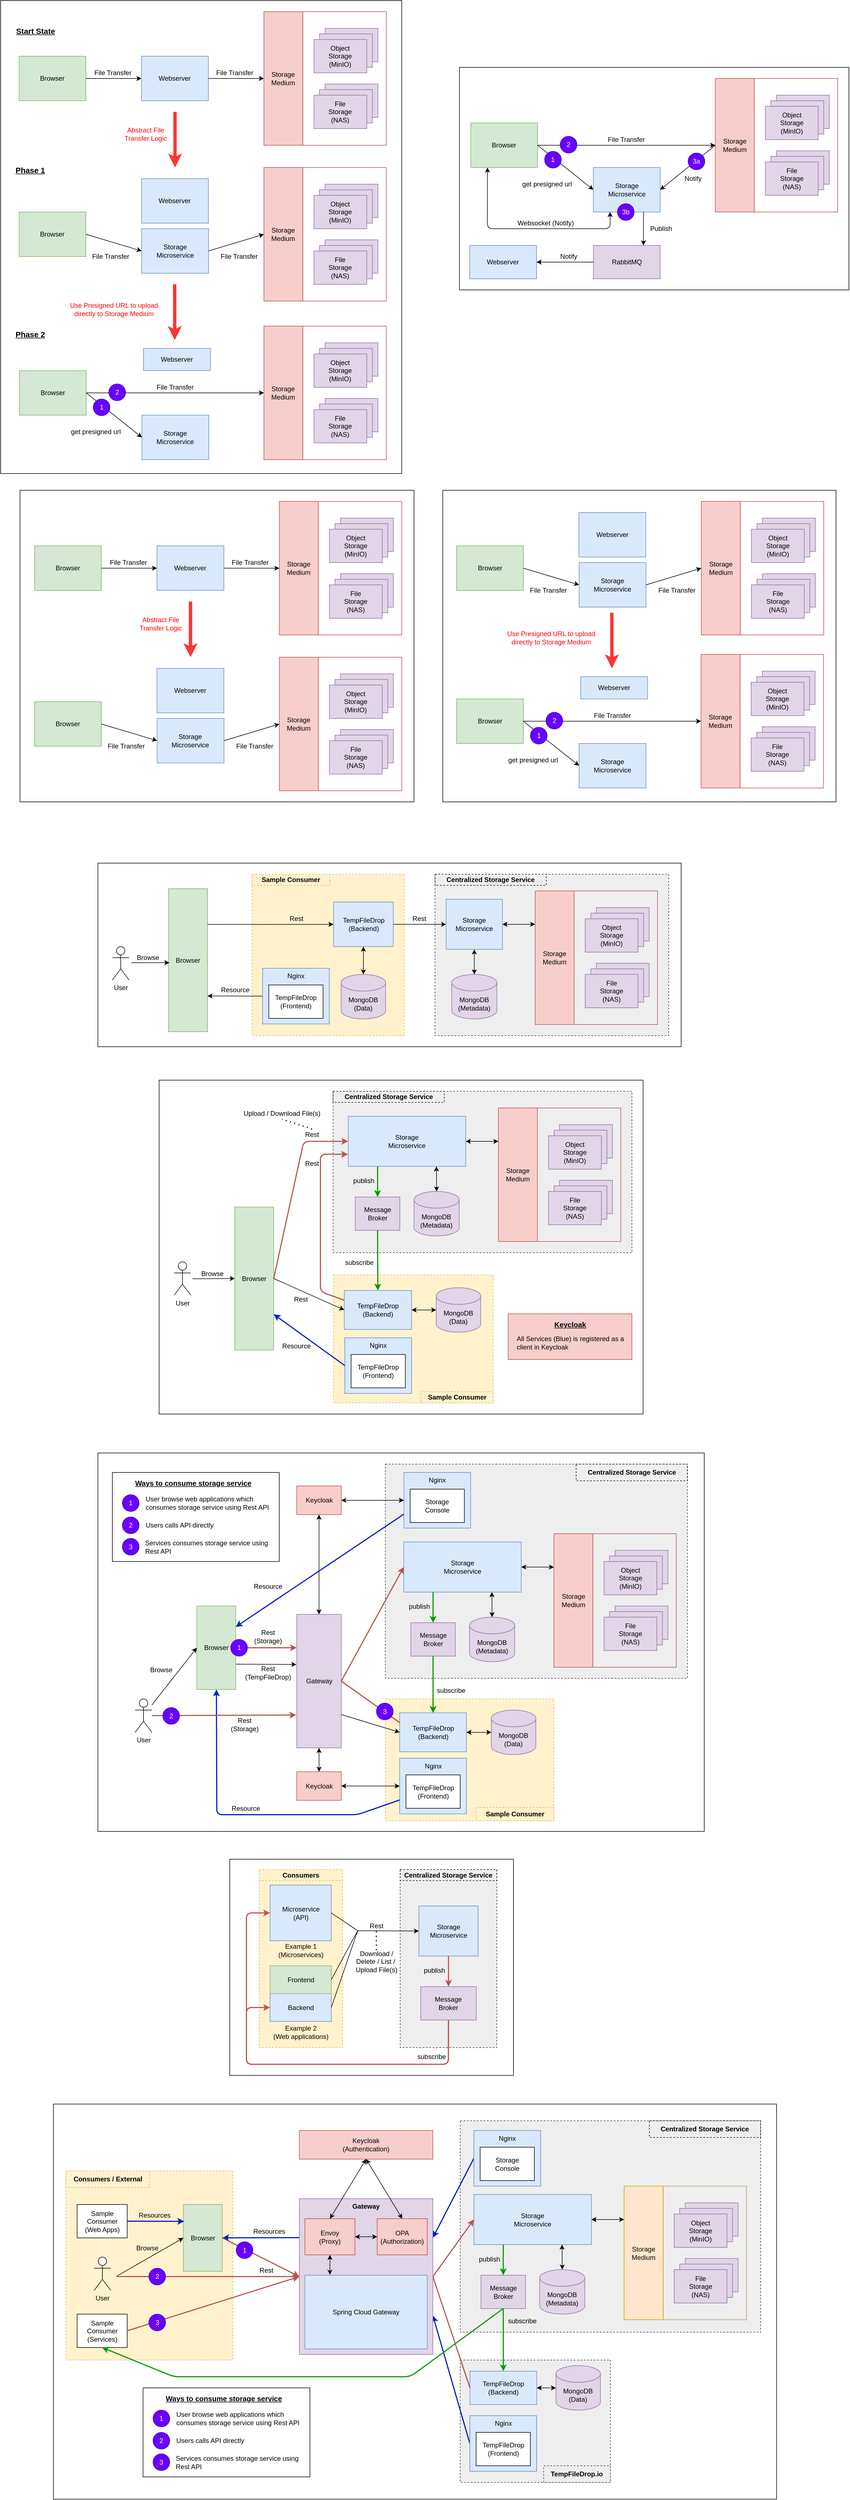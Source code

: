<mxfile version="14.9.6" type="device"><diagram id="ZHUJTI5eRGx71iUSAzUk" name="Page-1"><mxGraphModel dx="2865" dy="3228" grid="1" gridSize="10" guides="1" tooltips="1" connect="1" arrows="1" fold="1" page="1" pageScale="1" pageWidth="850" pageHeight="1100" math="0" shadow="0"><root><mxCell id="0"/><mxCell id="1" parent="0"/><mxCell id="k6FDBFfHSvuW4Xoez1Xw-33" value="" style="rounded=0;whiteSpace=wrap;html=1;" parent="1" vertex="1"><mxGeometry x="60" y="-1340" width="700" height="400" as="geometry"/></mxCell><mxCell id="692zFtGNKC3SJhfIbc6B-58" value="" style="rounded=0;whiteSpace=wrap;html=1;" parent="1" vertex="1"><mxGeometry x="-764.93" y="-1460" width="721.12" height="850" as="geometry"/></mxCell><mxCell id="cBn8LuMS09HQPAnya6Gq-103" value="" style="rounded=0;whiteSpace=wrap;html=1;" parent="1" vertex="1"><mxGeometry x="30" y="-580" width="706.87" height="560" as="geometry"/></mxCell><mxCell id="cBn8LuMS09HQPAnya6Gq-38" value="" style="rounded=0;whiteSpace=wrap;html=1;" parent="1" vertex="1"><mxGeometry x="-730" y="-580" width="708.25" height="560" as="geometry"/></mxCell><mxCell id="4P-lIS3rf-TsXQLFPIfe-11" value="" style="rounded=0;whiteSpace=wrap;html=1;strokeWidth=1;verticalAlign=top;" parent="1" vertex="1"><mxGeometry x="-670" y="2320" width="1300" height="710" as="geometry"/></mxCell><mxCell id="JKR11AcHwq-76nYtCm6N-31" value="" style="rounded=0;whiteSpace=wrap;html=1;" parent="1" vertex="1"><mxGeometry x="-590" y="1150" width="1090" height="680" as="geometry"/></mxCell><mxCell id="kXyx0xOsI3RsxnJyRCGc-141" value="" style="rounded=0;whiteSpace=wrap;html=1;" parent="1" vertex="1"><mxGeometry x="-480" y="480" width="870" height="600" as="geometry"/></mxCell><mxCell id="kXyx0xOsI3RsxnJyRCGc-124" value="" style="rounded=0;whiteSpace=wrap;html=1;" parent="1" vertex="1"><mxGeometry x="-590" y="90" width="1048.5" height="330" as="geometry"/></mxCell><mxCell id="kXyx0xOsI3RsxnJyRCGc-95" value="" style="rounded=0;whiteSpace=wrap;html=1;strokeColor=#d6b656;strokeWidth=1;fillColor=#fff2cc;align=center;dashed=1;" parent="1" vertex="1"><mxGeometry x="-647.37" y="2440" width="300" height="340" as="geometry"/></mxCell><mxCell id="rC02Qg6fBTFA8hGVIamI-45" value="" style="rounded=0;whiteSpace=wrap;html=1;align=center;" parent="1" vertex="1"><mxGeometry x="-353" y="1880" width="510" height="388.5" as="geometry"/></mxCell><mxCell id="rC02Qg6fBTFA8hGVIamI-43" value="" style="rounded=0;whiteSpace=wrap;html=1;strokeColor=#d6b656;strokeWidth=1;fillColor=#fff2cc;align=center;dashed=1;" parent="1" vertex="1"><mxGeometry x="-300" y="1898.5" width="150" height="320" as="geometry"/></mxCell><mxCell id="ha3qXmKfZUisQEmoipRT-46" value="" style="rounded=0;whiteSpace=wrap;html=1;strokeColor=#d6b656;strokeWidth=1;fillColor=#fff2cc;align=center;dashed=1;" parent="1" vertex="1"><mxGeometry x="-166.62" y="830" width="287.25" height="230" as="geometry"/></mxCell><mxCell id="ha3qXmKfZUisQEmoipRT-45" value="" style="rounded=0;whiteSpace=wrap;html=1;strokeColor=#36393d;strokeWidth=1;fillColor=#eeeeee;align=center;dashed=1;" parent="1" vertex="1"><mxGeometry x="-167.25" y="500" width="537.25" height="290" as="geometry"/></mxCell><mxCell id="ha3qXmKfZUisQEmoipRT-8" value="" style="rounded=0;whiteSpace=wrap;html=1;strokeColor=#b85450;fillColor=none;" parent="1" vertex="1"><mxGeometry x="200" y="530" width="150" height="240" as="geometry"/></mxCell><mxCell id="eLZGjnttyc20umwJpwSB-6" value="Storage&lt;br&gt;Microservice" style="rounded=0;whiteSpace=wrap;html=1;fillColor=#dae8fc;strokeColor=#6c8ebf;" parent="1" vertex="1"><mxGeometry x="-140" y="545" width="211.25" height="90" as="geometry"/></mxCell><mxCell id="eLZGjnttyc20umwJpwSB-24" value="&lt;div&gt;TempFileDrop&lt;/div&gt;&lt;div&gt;(Backend)&lt;br&gt;&lt;/div&gt;" style="rounded=0;whiteSpace=wrap;html=1;fillColor=#dae8fc;strokeColor=#6c8ebf;" parent="1" vertex="1"><mxGeometry x="-147.12" y="858" width="121" height="70" as="geometry"/></mxCell><mxCell id="eLZGjnttyc20umwJpwSB-25" value="MongoDB&lt;br&gt;(Metadata)" style="shape=cylinder3;whiteSpace=wrap;html=1;boundedLbl=1;backgroundOutline=1;size=15;fillColor=#e1d5e7;strokeColor=#9673a6;" parent="1" vertex="1"><mxGeometry x="-21.75" y="680" width="81.25" height="80" as="geometry"/></mxCell><mxCell id="ha3qXmKfZUisQEmoipRT-4" value="" style="group" parent="1" vertex="1" connectable="0"><mxGeometry x="220" y="660" width="115" height="80" as="geometry"/></mxCell><mxCell id="ha3qXmKfZUisQEmoipRT-1" value="MinIO&lt;br&gt;Cluster" style="rounded=0;whiteSpace=wrap;html=1;fillColor=#e1d5e7;strokeColor=#9673a6;" parent="ha3qXmKfZUisQEmoipRT-4" vertex="1"><mxGeometry x="20" width="95" height="60" as="geometry"/></mxCell><mxCell id="ha3qXmKfZUisQEmoipRT-2" value="MinIO&lt;br&gt;Cluster" style="rounded=0;whiteSpace=wrap;html=1;fillColor=#e1d5e7;strokeColor=#9673a6;" parent="ha3qXmKfZUisQEmoipRT-4" vertex="1"><mxGeometry x="10" y="10" width="95" height="60" as="geometry"/></mxCell><mxCell id="ha3qXmKfZUisQEmoipRT-3" value="&lt;div&gt;File&lt;/div&gt;&lt;div&gt;Storage&lt;/div&gt;&lt;div&gt;(NAS)&lt;br&gt;&lt;/div&gt;" style="rounded=0;whiteSpace=wrap;html=1;fillColor=#e1d5e7;strokeColor=#9673a6;" parent="ha3qXmKfZUisQEmoipRT-4" vertex="1"><mxGeometry y="20" width="95" height="60" as="geometry"/></mxCell><mxCell id="ha3qXmKfZUisQEmoipRT-5" value="" style="group" parent="1" vertex="1" connectable="0"><mxGeometry x="220" y="560" width="115" height="80" as="geometry"/></mxCell><mxCell id="eLZGjnttyc20umwJpwSB-12" value="MinIO&lt;br&gt;Cluster" style="rounded=0;whiteSpace=wrap;html=1;fillColor=#e1d5e7;strokeColor=#9673a6;" parent="ha3qXmKfZUisQEmoipRT-5" vertex="1"><mxGeometry x="20" width="95" height="60" as="geometry"/></mxCell><mxCell id="eLZGjnttyc20umwJpwSB-11" value="MinIO&lt;br&gt;Cluster" style="rounded=0;whiteSpace=wrap;html=1;fillColor=#e1d5e7;strokeColor=#9673a6;" parent="ha3qXmKfZUisQEmoipRT-5" vertex="1"><mxGeometry x="10" y="10" width="95" height="60" as="geometry"/></mxCell><mxCell id="eLZGjnttyc20umwJpwSB-10" value="&lt;div&gt;Object&lt;/div&gt;&lt;div&gt;Storage&lt;/div&gt;&lt;div&gt;(MinIO)&lt;/div&gt;" style="rounded=0;whiteSpace=wrap;html=1;fillColor=#e1d5e7;strokeColor=#9673a6;" parent="ha3qXmKfZUisQEmoipRT-5" vertex="1"><mxGeometry y="20" width="95" height="60" as="geometry"/></mxCell><mxCell id="ha3qXmKfZUisQEmoipRT-6" value="&lt;div&gt;Storage&lt;/div&gt;&lt;div&gt;Medium&lt;br&gt;&lt;/div&gt;" style="rounded=0;whiteSpace=wrap;html=1;fillColor=#f8cecc;strokeColor=#b85450;" parent="1" vertex="1"><mxGeometry x="130" y="530" width="70" height="240" as="geometry"/></mxCell><mxCell id="ha3qXmKfZUisQEmoipRT-10" value="" style="endArrow=classic;startArrow=classic;html=1;exitX=1;exitY=0.5;exitDx=0;exitDy=0;entryX=0;entryY=0.25;entryDx=0;entryDy=0;" parent="1" source="eLZGjnttyc20umwJpwSB-6" target="ha3qXmKfZUisQEmoipRT-6" edge="1"><mxGeometry width="50" height="50" relative="1" as="geometry"><mxPoint x="-70" y="615" as="sourcePoint"/><mxPoint x="-20" y="565" as="targetPoint"/></mxGeometry></mxCell><mxCell id="ha3qXmKfZUisQEmoipRT-11" value="&lt;div&gt;Centralized Storage Service&lt;br&gt;&lt;/div&gt;" style="text;html=1;fillColor=none;align=center;verticalAlign=middle;whiteSpace=wrap;rounded=0;dashed=1;strokeColor=#000000;fontStyle=1" parent="1" vertex="1"><mxGeometry x="-167.25" y="500" width="200" height="20" as="geometry"/></mxCell><mxCell id="ha3qXmKfZUisQEmoipRT-13" value="" style="group;fillColor=#dae8fc;strokeColor=#6c8ebf;" parent="1" vertex="1" connectable="0"><mxGeometry x="-146.12" y="943" width="120" height="100" as="geometry"/></mxCell><mxCell id="eLZGjnttyc20umwJpwSB-1" value="Nginx" style="rounded=0;whiteSpace=wrap;html=1;verticalAlign=top;fillColor=#dae8fc;strokeColor=#6c8ebf;" parent="ha3qXmKfZUisQEmoipRT-13" vertex="1"><mxGeometry width="120" height="100" as="geometry"/></mxCell><mxCell id="eLZGjnttyc20umwJpwSB-2" value="TempFileDrop&lt;br&gt;(Frontend)" style="rounded=0;whiteSpace=wrap;html=1;" parent="ha3qXmKfZUisQEmoipRT-13" vertex="1"><mxGeometry x="11.25" y="30" width="97.5" height="60" as="geometry"/></mxCell><mxCell id="ha3qXmKfZUisQEmoipRT-14" value="" style="endArrow=classic;startArrow=classic;html=1;exitX=0.5;exitY=0;exitDx=0;exitDy=0;exitPerimeter=0;entryX=0.75;entryY=1;entryDx=0;entryDy=0;" parent="1" source="eLZGjnttyc20umwJpwSB-25" target="eLZGjnttyc20umwJpwSB-6" edge="1"><mxGeometry width="50" height="50" relative="1" as="geometry"><mxPoint x="100" y="700" as="sourcePoint"/><mxPoint x="40" y="650" as="targetPoint"/></mxGeometry></mxCell><mxCell id="ha3qXmKfZUisQEmoipRT-15" value="MongoDB&lt;br&gt;(Data)" style="shape=cylinder3;whiteSpace=wrap;html=1;boundedLbl=1;backgroundOutline=1;size=15;fillColor=#e1d5e7;strokeColor=#9673a6;" parent="1" vertex="1"><mxGeometry x="18.13" y="853" width="80" height="80" as="geometry"/></mxCell><mxCell id="ha3qXmKfZUisQEmoipRT-16" value="" style="endArrow=classic;startArrow=classic;html=1;exitX=1;exitY=0.5;exitDx=0;exitDy=0;entryX=0;entryY=0.5;entryDx=0;entryDy=0;entryPerimeter=0;" parent="1" source="eLZGjnttyc20umwJpwSB-24" target="ha3qXmKfZUisQEmoipRT-15" edge="1"><mxGeometry width="50" height="50" relative="1" as="geometry"><mxPoint x="-311.87" y="943" as="sourcePoint"/><mxPoint x="18.13" y="873" as="targetPoint"/></mxGeometry></mxCell><mxCell id="ha3qXmKfZUisQEmoipRT-27" value="&lt;div&gt;Message&lt;/div&gt;&lt;div&gt;Broker&lt;br&gt;&lt;/div&gt;" style="rounded=0;whiteSpace=wrap;html=1;strokeColor=#9673a6;strokeWidth=1;align=center;fillColor=#e1d5e7;" parent="1" vertex="1"><mxGeometry x="-127.25" y="690" width="80" height="60" as="geometry"/></mxCell><mxCell id="ha3qXmKfZUisQEmoipRT-30" value="" style="endArrow=classic;html=1;exitX=0.25;exitY=1;exitDx=0;exitDy=0;entryX=0.5;entryY=0;entryDx=0;entryDy=0;fillColor=#f8cecc;strokeWidth=2;strokeColor=#009900;" parent="1" source="eLZGjnttyc20umwJpwSB-6" target="ha3qXmKfZUisQEmoipRT-27" edge="1"><mxGeometry width="50" height="50" relative="1" as="geometry"><mxPoint x="20" y="740" as="sourcePoint"/><mxPoint x="-200" y="710" as="targetPoint"/></mxGeometry></mxCell><mxCell id="ha3qXmKfZUisQEmoipRT-31" value="publish" style="text;html=1;strokeColor=none;fillColor=none;align=center;verticalAlign=middle;whiteSpace=wrap;rounded=0;" parent="1" vertex="1"><mxGeometry x="-132" y="651" width="40" height="20" as="geometry"/></mxCell><mxCell id="ha3qXmKfZUisQEmoipRT-35" value="Rest" style="text;html=1;strokeColor=none;fillColor=none;align=center;verticalAlign=middle;whiteSpace=wrap;rounded=0;" parent="1" vertex="1"><mxGeometry x="-225" y="568" width="40" height="20" as="geometry"/></mxCell><mxCell id="ha3qXmKfZUisQEmoipRT-40" value="" style="endArrow=classic;html=1;exitX=0.5;exitY=1;exitDx=0;exitDy=0;fillColor=#f8cecc;strokeWidth=2;strokeColor=#009900;" parent="1" source="ha3qXmKfZUisQEmoipRT-27" target="eLZGjnttyc20umwJpwSB-24" edge="1"><mxGeometry width="50" height="50" relative="1" as="geometry"><mxPoint x="-32.5" y="820" as="sourcePoint"/><mxPoint x="-60" y="840" as="targetPoint"/></mxGeometry></mxCell><mxCell id="ha3qXmKfZUisQEmoipRT-41" value="subscribe" style="text;html=1;strokeColor=none;fillColor=none;align=center;verticalAlign=middle;whiteSpace=wrap;rounded=0;" parent="1" vertex="1"><mxGeometry x="-140" y="798" width="40" height="20" as="geometry"/></mxCell><mxCell id="ha3qXmKfZUisQEmoipRT-42" value="Upload / Download File(s)" style="text;html=1;strokeColor=none;fillColor=none;align=center;verticalAlign=middle;whiteSpace=wrap;rounded=0;fontStyle=0;" parent="1" vertex="1"><mxGeometry x="-343" y="530" width="168" height="20" as="geometry"/></mxCell><mxCell id="ha3qXmKfZUisQEmoipRT-43" value="" style="endArrow=none;dashed=1;html=1;dashPattern=1 3;strokeWidth=2;fontColor=#B85450;entryX=0.5;entryY=1;entryDx=0;entryDy=0;exitX=0.5;exitY=0;exitDx=0;exitDy=0;" parent="1" source="ha3qXmKfZUisQEmoipRT-35" target="ha3qXmKfZUisQEmoipRT-42" edge="1"><mxGeometry width="50" height="50" relative="1" as="geometry"><mxPoint x="-110" y="730" as="sourcePoint"/><mxPoint x="-60" y="680" as="targetPoint"/></mxGeometry></mxCell><mxCell id="ha3qXmKfZUisQEmoipRT-47" value="Sample Consumer" style="text;html=1;fillColor=#fff2cc;align=center;verticalAlign=middle;whiteSpace=wrap;rounded=0;dashed=1;strokeColor=#d6b656;fontStyle=1" parent="1" vertex="1"><mxGeometry x="-9.37" y="1040" width="130" height="20" as="geometry"/></mxCell><mxCell id="ha3qXmKfZUisQEmoipRT-68" value="" style="rounded=0;whiteSpace=wrap;html=1;strokeColor=#36393d;strokeWidth=1;fillColor=#eeeeee;align=center;dashed=1;" parent="1" vertex="1"><mxGeometry x="16" y="110" width="420" height="290" as="geometry"/></mxCell><mxCell id="ha3qXmKfZUisQEmoipRT-69" value="" style="rounded=0;whiteSpace=wrap;html=1;strokeColor=#b85450;fillColor=none;" parent="1" vertex="1"><mxGeometry x="266" y="140" width="150" height="240" as="geometry"/></mxCell><mxCell id="ha3qXmKfZUisQEmoipRT-70" value="Storage&lt;br&gt;Microservice" style="rounded=0;whiteSpace=wrap;html=1;fillColor=#dae8fc;strokeColor=#6c8ebf;" parent="1" vertex="1"><mxGeometry x="36" y="155" width="101.25" height="90" as="geometry"/></mxCell><mxCell id="ha3qXmKfZUisQEmoipRT-71" value="MongoDB&lt;br&gt;(Metadata)" style="shape=cylinder3;whiteSpace=wrap;html=1;boundedLbl=1;backgroundOutline=1;size=15;fillColor=#e1d5e7;strokeColor=#9673a6;" parent="1" vertex="1"><mxGeometry x="46" y="290" width="81.25" height="80" as="geometry"/></mxCell><mxCell id="ha3qXmKfZUisQEmoipRT-72" value="" style="group" parent="1" vertex="1" connectable="0"><mxGeometry x="286" y="270" width="115" height="80" as="geometry"/></mxCell><mxCell id="ha3qXmKfZUisQEmoipRT-73" value="MinIO&lt;br&gt;Cluster" style="rounded=0;whiteSpace=wrap;html=1;fillColor=#e1d5e7;strokeColor=#9673a6;" parent="ha3qXmKfZUisQEmoipRT-72" vertex="1"><mxGeometry x="20" width="95" height="60" as="geometry"/></mxCell><mxCell id="ha3qXmKfZUisQEmoipRT-74" value="MinIO&lt;br&gt;Cluster" style="rounded=0;whiteSpace=wrap;html=1;fillColor=#e1d5e7;strokeColor=#9673a6;" parent="ha3qXmKfZUisQEmoipRT-72" vertex="1"><mxGeometry x="10" y="10" width="95" height="60" as="geometry"/></mxCell><mxCell id="ha3qXmKfZUisQEmoipRT-75" value="&lt;div&gt;File&lt;/div&gt;&lt;div&gt;Storage&lt;/div&gt;&lt;div&gt;(NAS)&lt;br&gt;&lt;/div&gt;" style="rounded=0;whiteSpace=wrap;html=1;fillColor=#e1d5e7;strokeColor=#9673a6;" parent="ha3qXmKfZUisQEmoipRT-72" vertex="1"><mxGeometry y="20" width="95" height="60" as="geometry"/></mxCell><mxCell id="ha3qXmKfZUisQEmoipRT-76" value="" style="group" parent="1" vertex="1" connectable="0"><mxGeometry x="286" y="170" width="115" height="80" as="geometry"/></mxCell><mxCell id="ha3qXmKfZUisQEmoipRT-77" value="MinIO&lt;br&gt;Cluster" style="rounded=0;whiteSpace=wrap;html=1;fillColor=#e1d5e7;strokeColor=#9673a6;" parent="ha3qXmKfZUisQEmoipRT-76" vertex="1"><mxGeometry x="20" width="95" height="60" as="geometry"/></mxCell><mxCell id="ha3qXmKfZUisQEmoipRT-78" value="MinIO&lt;br&gt;Cluster" style="rounded=0;whiteSpace=wrap;html=1;fillColor=#e1d5e7;strokeColor=#9673a6;" parent="ha3qXmKfZUisQEmoipRT-76" vertex="1"><mxGeometry x="10" y="10" width="95" height="60" as="geometry"/></mxCell><mxCell id="ha3qXmKfZUisQEmoipRT-79" value="&lt;div&gt;Object&lt;/div&gt;&lt;div&gt;Storage&lt;/div&gt;&lt;div&gt;(MinIO)&lt;/div&gt;" style="rounded=0;whiteSpace=wrap;html=1;fillColor=#e1d5e7;strokeColor=#9673a6;" parent="ha3qXmKfZUisQEmoipRT-76" vertex="1"><mxGeometry y="20" width="95" height="60" as="geometry"/></mxCell><mxCell id="ha3qXmKfZUisQEmoipRT-80" value="&lt;div&gt;Storage&lt;/div&gt;&lt;div&gt;Medium&lt;br&gt;&lt;/div&gt;" style="rounded=0;whiteSpace=wrap;html=1;fillColor=#f8cecc;strokeColor=#b85450;" parent="1" vertex="1"><mxGeometry x="196" y="140" width="70" height="240" as="geometry"/></mxCell><mxCell id="ha3qXmKfZUisQEmoipRT-81" value="" style="endArrow=classic;startArrow=classic;html=1;exitX=1;exitY=0.5;exitDx=0;exitDy=0;entryX=0;entryY=0.25;entryDx=0;entryDy=0;" parent="1" source="ha3qXmKfZUisQEmoipRT-70" target="ha3qXmKfZUisQEmoipRT-80" edge="1"><mxGeometry width="50" height="50" relative="1" as="geometry"><mxPoint x="-4" y="225" as="sourcePoint"/><mxPoint x="46" y="175" as="targetPoint"/></mxGeometry></mxCell><mxCell id="ha3qXmKfZUisQEmoipRT-82" value="&lt;div&gt;Centralized Storage Service&lt;br&gt;&lt;/div&gt;" style="text;html=1;fillColor=none;align=center;verticalAlign=middle;whiteSpace=wrap;rounded=0;dashed=1;strokeColor=#000000;fontStyle=1" parent="1" vertex="1"><mxGeometry x="16" y="110" width="200" height="20" as="geometry"/></mxCell><mxCell id="ha3qXmKfZUisQEmoipRT-83" value="" style="endArrow=classic;startArrow=classic;html=1;exitX=0.5;exitY=0;exitDx=0;exitDy=0;exitPerimeter=0;entryX=0.5;entryY=1;entryDx=0;entryDy=0;" parent="1" source="ha3qXmKfZUisQEmoipRT-71" target="ha3qXmKfZUisQEmoipRT-70" edge="1"><mxGeometry width="50" height="50" relative="1" as="geometry"><mxPoint x="166" y="310" as="sourcePoint"/><mxPoint x="106" y="260" as="targetPoint"/></mxGeometry></mxCell><mxCell id="ha3qXmKfZUisQEmoipRT-87" value="User" style="shape=umlActor;verticalLabelPosition=bottom;verticalAlign=top;html=1;outlineConnect=0;fontColor=#000000;strokeColor=#000000;strokeWidth=1;fillColor=#ffffff;align=center;" parent="1" vertex="1"><mxGeometry x="-453" y="806.5" width="30" height="60" as="geometry"/></mxCell><mxCell id="ha3qXmKfZUisQEmoipRT-91" value="Browse" style="text;html=1;strokeColor=none;fillColor=none;align=center;verticalAlign=middle;whiteSpace=wrap;rounded=0;" parent="1" vertex="1"><mxGeometry x="-404" y="818" width="40" height="20" as="geometry"/></mxCell><mxCell id="ha3qXmKfZUisQEmoipRT-92" value="" style="rounded=0;whiteSpace=wrap;html=1;strokeColor=#d6b656;strokeWidth=1;fillColor=#fff2cc;align=center;dashed=1;" parent="1" vertex="1"><mxGeometry x="-313" y="110" width="274" height="290" as="geometry"/></mxCell><mxCell id="ha3qXmKfZUisQEmoipRT-93" value="&lt;div&gt;TempFileDrop&lt;/div&gt;&lt;div&gt;(Backend)&lt;br&gt;&lt;/div&gt;" style="rounded=0;whiteSpace=wrap;html=1;fillColor=#dae8fc;strokeColor=#6c8ebf;" parent="1" vertex="1"><mxGeometry x="-166.5" y="160" width="107.5" height="80" as="geometry"/></mxCell><mxCell id="ha3qXmKfZUisQEmoipRT-94" value="" style="group;fillColor=#dae8fc;strokeColor=#6c8ebf;" parent="1" vertex="1" connectable="0"><mxGeometry x="-294" y="279" width="120" height="100" as="geometry"/></mxCell><mxCell id="ha3qXmKfZUisQEmoipRT-95" value="Nginx" style="rounded=0;whiteSpace=wrap;html=1;verticalAlign=top;fillColor=#dae8fc;strokeColor=#6c8ebf;" parent="ha3qXmKfZUisQEmoipRT-94" vertex="1"><mxGeometry width="120" height="100" as="geometry"/></mxCell><mxCell id="ha3qXmKfZUisQEmoipRT-96" value="TempFileDrop&lt;br&gt;(Frontend)" style="rounded=0;whiteSpace=wrap;html=1;" parent="ha3qXmKfZUisQEmoipRT-94" vertex="1"><mxGeometry x="11.25" y="30" width="97.5" height="60" as="geometry"/></mxCell><mxCell id="ha3qXmKfZUisQEmoipRT-97" value="MongoDB&lt;br&gt;(Data)" style="shape=cylinder3;whiteSpace=wrap;html=1;boundedLbl=1;backgroundOutline=1;size=15;fillColor=#e1d5e7;strokeColor=#9673a6;" parent="1" vertex="1"><mxGeometry x="-152.75" y="290" width="80" height="80" as="geometry"/></mxCell><mxCell id="ha3qXmKfZUisQEmoipRT-98" value="" style="endArrow=classic;startArrow=classic;html=1;entryX=0.5;entryY=0;entryDx=0;entryDy=0;entryPerimeter=0;" parent="1" source="ha3qXmKfZUisQEmoipRT-93" target="ha3qXmKfZUisQEmoipRT-97" edge="1"><mxGeometry width="50" height="50" relative="1" as="geometry"><mxPoint x="-481.5" y="230" as="sourcePoint"/><mxPoint x="-151.5" y="160" as="targetPoint"/></mxGeometry></mxCell><mxCell id="ha3qXmKfZUisQEmoipRT-101" value="Sample Consumer" style="text;html=1;fillColor=#fff2cc;align=center;verticalAlign=middle;whiteSpace=wrap;rounded=0;dashed=1;strokeColor=#d6b656;fontStyle=1" parent="1" vertex="1"><mxGeometry x="-313" y="110" width="140" height="20" as="geometry"/></mxCell><mxCell id="ha3qXmKfZUisQEmoipRT-102" value="User" style="shape=umlActor;verticalLabelPosition=bottom;verticalAlign=top;html=1;outlineConnect=0;fontColor=#000000;strokeColor=#000000;strokeWidth=1;fillColor=#ffffff;align=center;" parent="1" vertex="1"><mxGeometry x="-564" y="240" width="30" height="60" as="geometry"/></mxCell><mxCell id="ha3qXmKfZUisQEmoipRT-104" value="Browse" style="text;html=1;strokeColor=none;fillColor=none;align=center;verticalAlign=middle;whiteSpace=wrap;rounded=0;" parent="1" vertex="1"><mxGeometry x="-520" y="250" width="40" height="20" as="geometry"/></mxCell><mxCell id="ha3qXmKfZUisQEmoipRT-106" value="" style="endArrow=classic;html=1;fontColor=#000000;strokeWidth=1;entryX=0;entryY=0.5;entryDx=0;entryDy=0;exitX=1;exitY=0.5;exitDx=0;exitDy=0;" parent="1" source="ha3qXmKfZUisQEmoipRT-93" target="ha3qXmKfZUisQEmoipRT-70" edge="1"><mxGeometry width="50" height="50" relative="1" as="geometry"><mxPoint x="-114" y="330" as="sourcePoint"/><mxPoint x="-64" y="280" as="targetPoint"/></mxGeometry></mxCell><mxCell id="ha3qXmKfZUisQEmoipRT-107" value="Rest" style="text;html=1;strokeColor=none;fillColor=none;align=center;verticalAlign=middle;whiteSpace=wrap;rounded=0;fontColor=#000000;" parent="1" vertex="1"><mxGeometry x="-32.5" y="180" width="40" height="20" as="geometry"/></mxCell><mxCell id="9wDD2NBxKVKwoE4jcZIf-2" value="Rest" style="text;html=1;strokeColor=none;fillColor=none;align=center;verticalAlign=middle;whiteSpace=wrap;rounded=0;" parent="1" vertex="1"><mxGeometry x="-225" y="620" width="40" height="20" as="geometry"/></mxCell><mxCell id="rC02Qg6fBTFA8hGVIamI-1" value="" style="rounded=0;whiteSpace=wrap;html=1;strokeColor=#36393d;strokeWidth=1;fillColor=#eeeeee;align=center;dashed=1;" parent="1" vertex="1"><mxGeometry x="-46.63" y="1898.5" width="173.75" height="320" as="geometry"/></mxCell><mxCell id="rC02Qg6fBTFA8hGVIamI-3" value="Storage&lt;br&gt;Microservice" style="rounded=0;whiteSpace=wrap;html=1;fillColor=#dae8fc;strokeColor=#6c8ebf;" parent="1" vertex="1"><mxGeometry x="-13" y="1964" width="106.5" height="90" as="geometry"/></mxCell><mxCell id="rC02Qg6fBTFA8hGVIamI-15" value="&lt;div&gt;Centralized Storage Service&lt;br&gt;&lt;/div&gt;" style="text;html=1;fillColor=none;align=center;verticalAlign=middle;whiteSpace=wrap;rounded=0;dashed=1;strokeColor=#000000;fontStyle=1" parent="1" vertex="1"><mxGeometry x="-46.62" y="1898.5" width="173.75" height="20" as="geometry"/></mxCell><mxCell id="rC02Qg6fBTFA8hGVIamI-17" value="&lt;div&gt;Message&lt;/div&gt;&lt;div&gt;Broker&lt;br&gt;&lt;/div&gt;" style="rounded=0;whiteSpace=wrap;html=1;strokeColor=#9673a6;strokeWidth=1;align=center;fillColor=#e1d5e7;" parent="1" vertex="1"><mxGeometry x="-9.75" y="2109" width="100" height="60" as="geometry"/></mxCell><mxCell id="rC02Qg6fBTFA8hGVIamI-18" value="" style="endArrow=classic;html=1;exitX=0.5;exitY=1;exitDx=0;exitDy=0;entryX=0.5;entryY=0;entryDx=0;entryDy=0;fillColor=#f8cecc;strokeColor=#b85450;strokeWidth=2;" parent="1" source="rC02Qg6fBTFA8hGVIamI-3" target="rC02Qg6fBTFA8hGVIamI-17" edge="1"><mxGeometry width="50" height="50" relative="1" as="geometry"><mxPoint x="147" y="2159" as="sourcePoint"/><mxPoint x="-73" y="2129" as="targetPoint"/></mxGeometry></mxCell><mxCell id="rC02Qg6fBTFA8hGVIamI-19" value="publish" style="text;html=1;strokeColor=none;fillColor=none;align=center;verticalAlign=middle;whiteSpace=wrap;rounded=0;" parent="1" vertex="1"><mxGeometry x="-5" y="2070" width="40" height="20" as="geometry"/></mxCell><mxCell id="rC02Qg6fBTFA8hGVIamI-24" value="Microservice&lt;br&gt;(API)" style="rounded=0;whiteSpace=wrap;html=1;fillColor=#dae8fc;strokeColor=#6c8ebf;" parent="1" vertex="1"><mxGeometry x="-280.5" y="1926.5" width="110" height="100" as="geometry"/></mxCell><mxCell id="rC02Qg6fBTFA8hGVIamI-25" value="Backend" style="rounded=0;whiteSpace=wrap;html=1;fillColor=#dae8fc;strokeColor=#6c8ebf;" parent="1" vertex="1"><mxGeometry x="-280.5" y="2121.5" width="110" height="50" as="geometry"/></mxCell><mxCell id="rC02Qg6fBTFA8hGVIamI-26" value="Frontend" style="rounded=0;whiteSpace=wrap;html=1;fillColor=#d5e8d4;strokeColor=#82b366;" parent="1" vertex="1"><mxGeometry x="-280.5" y="2071.5" width="110" height="50" as="geometry"/></mxCell><mxCell id="rC02Qg6fBTFA8hGVIamI-27" value="Example 1 (Microservices)" style="text;html=1;strokeColor=none;fillColor=none;align=center;verticalAlign=middle;whiteSpace=wrap;rounded=0;" parent="1" vertex="1"><mxGeometry x="-280.5" y="2026.5" width="110" height="34" as="geometry"/></mxCell><mxCell id="rC02Qg6fBTFA8hGVIamI-28" value="Example 2&lt;br&gt;(Web applications)" style="text;html=1;strokeColor=none;fillColor=none;align=center;verticalAlign=middle;whiteSpace=wrap;rounded=0;" parent="1" vertex="1"><mxGeometry x="-280.5" y="2171.5" width="110" height="39" as="geometry"/></mxCell><mxCell id="rC02Qg6fBTFA8hGVIamI-29" value="" style="endArrow=classic;html=1;entryX=0;entryY=0.5;entryDx=0;entryDy=0;" parent="1" target="rC02Qg6fBTFA8hGVIamI-3" edge="1"><mxGeometry width="50" height="50" relative="1" as="geometry"><mxPoint x="-123" y="2008.5" as="sourcePoint"/><mxPoint x="-120.5" y="2024.5" as="targetPoint"/></mxGeometry></mxCell><mxCell id="rC02Qg6fBTFA8hGVIamI-30" value="Rest" style="text;html=1;strokeColor=none;fillColor=none;align=center;verticalAlign=middle;whiteSpace=wrap;rounded=0;" parent="1" vertex="1"><mxGeometry x="-109.5" y="1989.5" width="40" height="20" as="geometry"/></mxCell><mxCell id="rC02Qg6fBTFA8hGVIamI-31" value="Download / &lt;br&gt;Delete / List /&amp;nbsp;&lt;br&gt;Upload File(s)" style="text;html=1;strokeColor=none;fillColor=none;align=center;verticalAlign=middle;whiteSpace=wrap;rounded=0;fontStyle=0;" parent="1" vertex="1"><mxGeometry x="-144.5" y="2043.5" width="110" height="40" as="geometry"/></mxCell><mxCell id="rC02Qg6fBTFA8hGVIamI-32" value="" style="endArrow=none;dashed=1;html=1;dashPattern=1 3;strokeWidth=2;fontColor=#B85450;exitX=0.5;exitY=1;exitDx=0;exitDy=0;entryX=0.5;entryY=0;entryDx=0;entryDy=0;" parent="1" source="rC02Qg6fBTFA8hGVIamI-30" target="rC02Qg6fBTFA8hGVIamI-31" edge="1"><mxGeometry width="50" height="50" relative="1" as="geometry"><mxPoint x="53.5" y="2148.5" as="sourcePoint"/><mxPoint x="-111.5" y="2088.5" as="targetPoint"/></mxGeometry></mxCell><mxCell id="rC02Qg6fBTFA8hGVIamI-33" value="" style="endArrow=none;html=1;exitX=1;exitY=0.5;exitDx=0;exitDy=0;" parent="1" source="rC02Qg6fBTFA8hGVIamI-24" edge="1"><mxGeometry width="50" height="50" relative="1" as="geometry"><mxPoint x="40.5" y="2078.5" as="sourcePoint"/><mxPoint x="-123" y="2008.5" as="targetPoint"/></mxGeometry></mxCell><mxCell id="rC02Qg6fBTFA8hGVIamI-34" value="" style="endArrow=none;html=1;exitX=1;exitY=0.5;exitDx=0;exitDy=0;" parent="1" source="rC02Qg6fBTFA8hGVIamI-26" edge="1"><mxGeometry width="50" height="50" relative="1" as="geometry"><mxPoint x="-199.5" y="2068.5" as="sourcePoint"/><mxPoint x="-123" y="2008.5" as="targetPoint"/></mxGeometry></mxCell><mxCell id="rC02Qg6fBTFA8hGVIamI-35" value="" style="endArrow=classic;html=1;entryX=0;entryY=0.5;entryDx=0;entryDy=0;exitX=0.5;exitY=1;exitDx=0;exitDy=0;strokeWidth=2;strokeColor=#B85450;" parent="1" source="rC02Qg6fBTFA8hGVIamI-17" target="rC02Qg6fBTFA8hGVIamI-24" edge="1"><mxGeometry width="50" height="50" relative="1" as="geometry"><mxPoint x="90.5" y="2248.5" as="sourcePoint"/><mxPoint x="-39.5" y="2078.5" as="targetPoint"/><Array as="points"><mxPoint x="40" y="2248.5"/><mxPoint x="-323" y="2248.5"/><mxPoint x="-323" y="1976.5"/></Array></mxGeometry></mxCell><mxCell id="rC02Qg6fBTFA8hGVIamI-36" value="subscribe" style="text;html=1;strokeColor=none;fillColor=none;align=center;verticalAlign=middle;whiteSpace=wrap;rounded=0;" parent="1" vertex="1"><mxGeometry x="-10" y="2224.5" width="40" height="20" as="geometry"/></mxCell><mxCell id="rC02Qg6fBTFA8hGVIamI-37" value="" style="endArrow=classic;html=1;entryX=0;entryY=0.5;entryDx=0;entryDy=0;exitX=0.5;exitY=1;exitDx=0;exitDy=0;strokeWidth=2;strokeColor=#B85450;" parent="1" source="rC02Qg6fBTFA8hGVIamI-17" target="rC02Qg6fBTFA8hGVIamI-25" edge="1"><mxGeometry width="50" height="50" relative="1" as="geometry"><mxPoint x="-20.25" y="2245.5" as="sourcePoint"/><mxPoint x="-367" y="2053.5" as="targetPoint"/><Array as="points"><mxPoint x="40" y="2248.5"/><mxPoint x="-323" y="2248.5"/><mxPoint x="-323" y="2146.5"/></Array></mxGeometry></mxCell><mxCell id="rC02Qg6fBTFA8hGVIamI-40" value="" style="endArrow=none;html=1;strokeWidth=1;exitX=1;exitY=0.5;exitDx=0;exitDy=0;" parent="1" source="rC02Qg6fBTFA8hGVIamI-25" edge="1"><mxGeometry width="50" height="50" relative="1" as="geometry"><mxPoint x="-157" y="2155.737" as="sourcePoint"/><mxPoint x="-123" y="2008.5" as="targetPoint"/></mxGeometry></mxCell><mxCell id="rC02Qg6fBTFA8hGVIamI-44" value="Consumers" style="text;html=1;fillColor=#fff2cc;align=center;verticalAlign=middle;whiteSpace=wrap;rounded=0;dashed=1;strokeColor=#d6b656;fontStyle=1" parent="1" vertex="1"><mxGeometry x="-300" y="1898.5" width="150" height="20" as="geometry"/></mxCell><mxCell id="cDnosFDsecMCYUiP3MLZ-3" value="" style="rounded=0;whiteSpace=wrap;html=1;strokeColor=#d6b656;strokeWidth=1;fillColor=#fff2cc;align=center;dashed=1;" parent="1" vertex="1"><mxGeometry x="-73.25" y="1592" width="303" height="219" as="geometry"/></mxCell><mxCell id="cDnosFDsecMCYUiP3MLZ-4" value="" style="rounded=0;whiteSpace=wrap;html=1;strokeColor=#36393d;strokeWidth=1;fillColor=#eeeeee;align=center;dashed=1;" parent="1" vertex="1"><mxGeometry x="-73.25" y="1170" width="543" height="385" as="geometry"/></mxCell><mxCell id="cDnosFDsecMCYUiP3MLZ-5" value="" style="rounded=0;whiteSpace=wrap;html=1;strokeColor=#b85450;fillColor=none;" parent="1" vertex="1"><mxGeometry x="299.75" y="1295" width="150" height="240" as="geometry"/></mxCell><mxCell id="cDnosFDsecMCYUiP3MLZ-6" value="Storage&lt;br&gt;Microservice" style="rounded=0;whiteSpace=wrap;html=1;fillColor=#dae8fc;strokeColor=#6c8ebf;" parent="1" vertex="1"><mxGeometry x="-40.25" y="1310" width="211.25" height="90" as="geometry"/></mxCell><mxCell id="cDnosFDsecMCYUiP3MLZ-7" value="&lt;div&gt;TempFileDrop&lt;/div&gt;&lt;div&gt;(Backend)&lt;br&gt;&lt;/div&gt;" style="rounded=0;whiteSpace=wrap;html=1;fillColor=#dae8fc;strokeColor=#6c8ebf;" parent="1" vertex="1"><mxGeometry x="-47.5" y="1617" width="120" height="70" as="geometry"/></mxCell><mxCell id="cDnosFDsecMCYUiP3MLZ-8" value="MongoDB&lt;br&gt;(Metadata)" style="shape=cylinder3;whiteSpace=wrap;html=1;boundedLbl=1;backgroundOutline=1;size=15;fillColor=#e1d5e7;strokeColor=#9673a6;" parent="1" vertex="1"><mxGeometry x="78" y="1445" width="81.25" height="80" as="geometry"/></mxCell><mxCell id="cDnosFDsecMCYUiP3MLZ-9" value="" style="group" parent="1" vertex="1" connectable="0"><mxGeometry x="319.75" y="1425" width="115" height="80" as="geometry"/></mxCell><mxCell id="cDnosFDsecMCYUiP3MLZ-10" value="MinIO&lt;br&gt;Cluster" style="rounded=0;whiteSpace=wrap;html=1;fillColor=#e1d5e7;strokeColor=#9673a6;" parent="cDnosFDsecMCYUiP3MLZ-9" vertex="1"><mxGeometry x="20" width="95" height="60" as="geometry"/></mxCell><mxCell id="cDnosFDsecMCYUiP3MLZ-11" value="MinIO&lt;br&gt;Cluster" style="rounded=0;whiteSpace=wrap;html=1;fillColor=#e1d5e7;strokeColor=#9673a6;" parent="cDnosFDsecMCYUiP3MLZ-9" vertex="1"><mxGeometry x="10" y="10" width="95" height="60" as="geometry"/></mxCell><mxCell id="cDnosFDsecMCYUiP3MLZ-12" value="&lt;div&gt;File&lt;/div&gt;&lt;div&gt;Storage&lt;/div&gt;&lt;div&gt;(NAS)&lt;br&gt;&lt;/div&gt;" style="rounded=0;whiteSpace=wrap;html=1;fillColor=#e1d5e7;strokeColor=#9673a6;" parent="cDnosFDsecMCYUiP3MLZ-9" vertex="1"><mxGeometry y="20" width="95" height="60" as="geometry"/></mxCell><mxCell id="cDnosFDsecMCYUiP3MLZ-13" value="" style="group" parent="1" vertex="1" connectable="0"><mxGeometry x="319.75" y="1325" width="115" height="80" as="geometry"/></mxCell><mxCell id="cDnosFDsecMCYUiP3MLZ-14" value="MinIO&lt;br&gt;Cluster" style="rounded=0;whiteSpace=wrap;html=1;fillColor=#e1d5e7;strokeColor=#9673a6;" parent="cDnosFDsecMCYUiP3MLZ-13" vertex="1"><mxGeometry x="20" width="95" height="60" as="geometry"/></mxCell><mxCell id="cDnosFDsecMCYUiP3MLZ-15" value="MinIO&lt;br&gt;Cluster" style="rounded=0;whiteSpace=wrap;html=1;fillColor=#e1d5e7;strokeColor=#9673a6;" parent="cDnosFDsecMCYUiP3MLZ-13" vertex="1"><mxGeometry x="10" y="10" width="95" height="60" as="geometry"/></mxCell><mxCell id="cDnosFDsecMCYUiP3MLZ-16" value="&lt;div&gt;Object&lt;/div&gt;&lt;div&gt;Storage&lt;/div&gt;&lt;div&gt;(MinIO)&lt;/div&gt;" style="rounded=0;whiteSpace=wrap;html=1;fillColor=#e1d5e7;strokeColor=#9673a6;" parent="cDnosFDsecMCYUiP3MLZ-13" vertex="1"><mxGeometry y="20" width="95" height="60" as="geometry"/></mxCell><mxCell id="cDnosFDsecMCYUiP3MLZ-17" value="&lt;div&gt;Storage&lt;/div&gt;&lt;div&gt;Medium&lt;br&gt;&lt;/div&gt;" style="rounded=0;whiteSpace=wrap;html=1;fillColor=#f8cecc;strokeColor=#b85450;" parent="1" vertex="1"><mxGeometry x="229.75" y="1295" width="70" height="240" as="geometry"/></mxCell><mxCell id="cDnosFDsecMCYUiP3MLZ-18" value="" style="endArrow=classic;startArrow=classic;html=1;exitX=1;exitY=0.5;exitDx=0;exitDy=0;entryX=0;entryY=0.25;entryDx=0;entryDy=0;" parent="1" source="cDnosFDsecMCYUiP3MLZ-6" target="cDnosFDsecMCYUiP3MLZ-17" edge="1"><mxGeometry width="50" height="50" relative="1" as="geometry"><mxPoint x="29.75" y="1380" as="sourcePoint"/><mxPoint x="79.75" y="1330" as="targetPoint"/></mxGeometry></mxCell><mxCell id="cDnosFDsecMCYUiP3MLZ-19" value="&lt;div&gt;Centralized Storage Service&lt;br&gt;&lt;/div&gt;" style="text;html=1;fillColor=none;align=center;verticalAlign=middle;whiteSpace=wrap;rounded=0;dashed=1;strokeColor=#000000;fontStyle=1" parent="1" vertex="1"><mxGeometry x="269.75" y="1170" width="200" height="30" as="geometry"/></mxCell><mxCell id="cDnosFDsecMCYUiP3MLZ-20" value="" style="group;fillColor=#dae8fc;strokeColor=#6c8ebf;" parent="1" vertex="1" connectable="0"><mxGeometry x="-47.5" y="1698.5" width="120" height="100" as="geometry"/></mxCell><mxCell id="cDnosFDsecMCYUiP3MLZ-21" value="Nginx" style="rounded=0;whiteSpace=wrap;html=1;verticalAlign=top;fillColor=#dae8fc;strokeColor=#6c8ebf;" parent="cDnosFDsecMCYUiP3MLZ-20" vertex="1"><mxGeometry width="120" height="100" as="geometry"/></mxCell><mxCell id="cDnosFDsecMCYUiP3MLZ-22" value="TempFileDrop&lt;br&gt;(Frontend)" style="rounded=0;whiteSpace=wrap;html=1;" parent="cDnosFDsecMCYUiP3MLZ-20" vertex="1"><mxGeometry x="11.25" y="30" width="97.5" height="60" as="geometry"/></mxCell><mxCell id="cDnosFDsecMCYUiP3MLZ-23" value="" style="endArrow=classic;startArrow=classic;html=1;entryX=0.75;entryY=1;entryDx=0;entryDy=0;exitX=0.5;exitY=0;exitDx=0;exitDy=0;exitPerimeter=0;" parent="1" source="cDnosFDsecMCYUiP3MLZ-8" target="cDnosFDsecMCYUiP3MLZ-6" edge="1"><mxGeometry width="50" height="50" relative="1" as="geometry"><mxPoint x="117.75" y="1285" as="sourcePoint"/><mxPoint x="139.75" y="1415" as="targetPoint"/></mxGeometry></mxCell><mxCell id="cDnosFDsecMCYUiP3MLZ-24" value="MongoDB&lt;br&gt;(Data)" style="shape=cylinder3;whiteSpace=wrap;html=1;boundedLbl=1;backgroundOutline=1;size=15;fillColor=#e1d5e7;strokeColor=#9673a6;" parent="1" vertex="1"><mxGeometry x="117.25" y="1612" width="80" height="80" as="geometry"/></mxCell><mxCell id="cDnosFDsecMCYUiP3MLZ-25" value="" style="endArrow=classic;startArrow=classic;html=1;exitX=1;exitY=0.5;exitDx=0;exitDy=0;entryX=0;entryY=0.5;entryDx=0;entryDy=0;entryPerimeter=0;" parent="1" source="cDnosFDsecMCYUiP3MLZ-7" target="cDnosFDsecMCYUiP3MLZ-24" edge="1"><mxGeometry width="50" height="50" relative="1" as="geometry"><mxPoint x="-212.75" y="1702" as="sourcePoint"/><mxPoint x="117.25" y="1632" as="targetPoint"/></mxGeometry></mxCell><mxCell id="cDnosFDsecMCYUiP3MLZ-26" value="&lt;div&gt;Message&lt;/div&gt;&lt;div&gt;Broker&lt;br&gt;&lt;/div&gt;" style="rounded=0;whiteSpace=wrap;html=1;strokeColor=#9673a6;strokeWidth=1;align=center;fillColor=#e1d5e7;" parent="1" vertex="1"><mxGeometry x="-27.5" y="1455" width="80" height="60" as="geometry"/></mxCell><mxCell id="cDnosFDsecMCYUiP3MLZ-27" value="" style="endArrow=classic;html=1;exitX=0.25;exitY=1;exitDx=0;exitDy=0;entryX=0.5;entryY=0;entryDx=0;entryDy=0;fillColor=#f8cecc;strokeWidth=2;strokeColor=#009900;" parent="1" source="cDnosFDsecMCYUiP3MLZ-6" target="cDnosFDsecMCYUiP3MLZ-26" edge="1"><mxGeometry width="50" height="50" relative="1" as="geometry"><mxPoint x="119.75" y="1505" as="sourcePoint"/><mxPoint x="-100.25" y="1475" as="targetPoint"/></mxGeometry></mxCell><mxCell id="cDnosFDsecMCYUiP3MLZ-28" value="publish" style="text;html=1;strokeColor=none;fillColor=none;align=center;verticalAlign=middle;whiteSpace=wrap;rounded=0;" parent="1" vertex="1"><mxGeometry x="-32.25" y="1416" width="40" height="20" as="geometry"/></mxCell><mxCell id="cDnosFDsecMCYUiP3MLZ-33" value="" style="endArrow=classic;html=1;exitX=0.5;exitY=1;exitDx=0;exitDy=0;fillColor=#f8cecc;strokeWidth=2;strokeColor=#009900;" parent="1" source="cDnosFDsecMCYUiP3MLZ-26" target="cDnosFDsecMCYUiP3MLZ-7" edge="1"><mxGeometry width="50" height="50" relative="1" as="geometry"><mxPoint x="67.25" y="1611" as="sourcePoint"/><mxPoint x="39.75" y="1631" as="targetPoint"/></mxGeometry></mxCell><mxCell id="cDnosFDsecMCYUiP3MLZ-34" value="subscribe" style="text;html=1;strokeColor=none;fillColor=none;align=center;verticalAlign=middle;whiteSpace=wrap;rounded=0;" parent="1" vertex="1"><mxGeometry x="24.5" y="1567" width="40" height="20" as="geometry"/></mxCell><mxCell id="cDnosFDsecMCYUiP3MLZ-37" value="Sample Consumer" style="text;html=1;fillColor=#fff2cc;align=center;verticalAlign=middle;whiteSpace=wrap;rounded=0;dashed=1;strokeColor=#d6b656;fontStyle=1" parent="1" vertex="1"><mxGeometry x="89.75" y="1787" width="140" height="24" as="geometry"/></mxCell><mxCell id="cDnosFDsecMCYUiP3MLZ-38" value="User" style="shape=umlActor;verticalLabelPosition=bottom;verticalAlign=top;html=1;outlineConnect=0;fontColor=#000000;strokeColor=#000000;strokeWidth=1;fillColor=#ffffff;align=center;" parent="1" vertex="1"><mxGeometry x="-523" y="1592" width="30" height="60" as="geometry"/></mxCell><mxCell id="cDnosFDsecMCYUiP3MLZ-43" value="&lt;div&gt;Gateway&lt;/div&gt;" style="rounded=0;whiteSpace=wrap;html=1;strokeColor=#9673a6;strokeWidth=1;align=center;fillColor=#e1d5e7;" parent="1" vertex="1"><mxGeometry x="-232.5" y="1440" width="80" height="240" as="geometry"/></mxCell><mxCell id="cDnosFDsecMCYUiP3MLZ-44" value="Keycloak" style="rounded=0;whiteSpace=wrap;html=1;strokeColor=#b85450;strokeWidth=1;align=center;fillColor=#f8cecc;" parent="1" vertex="1"><mxGeometry x="-232.5" y="1209.25" width="80" height="51.5" as="geometry"/></mxCell><mxCell id="cDnosFDsecMCYUiP3MLZ-49" value="" style="endArrow=classic;startArrow=classic;html=1;entryX=0.5;entryY=1;entryDx=0;entryDy=0;exitX=0.5;exitY=0;exitDx=0;exitDy=0;" parent="1" source="cDnosFDsecMCYUiP3MLZ-43" target="cDnosFDsecMCYUiP3MLZ-44" edge="1"><mxGeometry width="50" height="50" relative="1" as="geometry"><mxPoint x="-200.005" y="1356.5" as="sourcePoint"/><mxPoint x="-280.25" y="1396.5" as="targetPoint"/></mxGeometry></mxCell><mxCell id="cDnosFDsecMCYUiP3MLZ-53" value="" style="endArrow=classic;html=1;fillColor=#f8cecc;strokeColor=#b85450;strokeWidth=2;entryX=0;entryY=0.5;entryDx=0;entryDy=0;exitX=1;exitY=0.5;exitDx=0;exitDy=0;" parent="1" source="cDnosFDsecMCYUiP3MLZ-43" target="cDnosFDsecMCYUiP3MLZ-6" edge="1"><mxGeometry width="50" height="50" relative="1" as="geometry"><mxPoint x="-161.25" y="1551.5" as="sourcePoint"/><mxPoint x="22.5" y="1655" as="targetPoint"/></mxGeometry></mxCell><mxCell id="xw3ffMeiHLUjvFoeB1qi-3" value="Browse" style="text;html=1;strokeColor=none;fillColor=none;align=center;verticalAlign=middle;whiteSpace=wrap;rounded=0;" parent="1" vertex="1"><mxGeometry x="-496.25" y="1530" width="40" height="20" as="geometry"/></mxCell><mxCell id="xw3ffMeiHLUjvFoeB1qi-8" value="" style="endArrow=classic;html=1;fontColor=#000000;strokeWidth=1;entryX=0;entryY=0.5;entryDx=0;entryDy=0;exitX=1;exitY=0.75;exitDx=0;exitDy=0;" parent="1" source="cDnosFDsecMCYUiP3MLZ-43" target="cDnosFDsecMCYUiP3MLZ-7" edge="1"><mxGeometry width="50" height="50" relative="1" as="geometry"><mxPoint x="-160.25" y="1721.5" as="sourcePoint"/><mxPoint x="-75.25" y="1721.58" as="targetPoint"/></mxGeometry></mxCell><mxCell id="xw3ffMeiHLUjvFoeB1qi-14" value="" style="endArrow=none;html=1;strokeColor=#B85450;strokeWidth=2;exitX=0;exitY=0.25;exitDx=0;exitDy=0;entryX=1;entryY=0.5;entryDx=0;entryDy=0;" parent="1" source="cDnosFDsecMCYUiP3MLZ-7" target="cDnosFDsecMCYUiP3MLZ-43" edge="1"><mxGeometry width="50" height="50" relative="1" as="geometry"><mxPoint x="-80.25" y="1602.5" as="sourcePoint"/><mxPoint x="-30.25" y="1552.5" as="targetPoint"/></mxGeometry></mxCell><mxCell id="xw3ffMeiHLUjvFoeB1qi-17" value="3" style="ellipse;whiteSpace=wrap;html=1;aspect=fixed;fillColor=#6a00ff;strokeColor=#3700CC;fontColor=#ffffff;" parent="1" vertex="1"><mxGeometry x="-89.25" y="1599.5" width="30" height="30" as="geometry"/></mxCell><mxCell id="eTedTyzIYKEJSO5eZr_s-1" value="" style="group;fillColor=#dae8fc;strokeColor=#6c8ebf;" parent="1" vertex="1" connectable="0"><mxGeometry x="-40" y="1185" width="120" height="100" as="geometry"/></mxCell><mxCell id="eTedTyzIYKEJSO5eZr_s-2" value="Nginx" style="rounded=0;whiteSpace=wrap;html=1;verticalAlign=top;fillColor=#dae8fc;strokeColor=#6c8ebf;" parent="eTedTyzIYKEJSO5eZr_s-1" vertex="1"><mxGeometry width="120" height="100" as="geometry"/></mxCell><mxCell id="eTedTyzIYKEJSO5eZr_s-3" value="Storage&lt;br&gt;Console" style="rounded=0;whiteSpace=wrap;html=1;" parent="eTedTyzIYKEJSO5eZr_s-1" vertex="1"><mxGeometry x="11.25" y="30" width="97.5" height="60" as="geometry"/></mxCell><mxCell id="kXyx0xOsI3RsxnJyRCGc-3" value="" style="rounded=0;whiteSpace=wrap;html=1;strokeColor=#36393d;strokeWidth=1;fillColor=#eeeeee;align=center;dashed=1;" parent="1" vertex="1"><mxGeometry x="61.38" y="2780" width="270" height="220" as="geometry"/></mxCell><mxCell id="kXyx0xOsI3RsxnJyRCGc-4" value="" style="rounded=0;whiteSpace=wrap;html=1;strokeColor=#36393d;strokeWidth=1;fillColor=#eeeeee;align=center;dashed=1;" parent="1" vertex="1"><mxGeometry x="61.38" y="2350" width="540" height="380" as="geometry"/></mxCell><mxCell id="kXyx0xOsI3RsxnJyRCGc-5" value="" style="rounded=0;whiteSpace=wrap;html=1;fillColor=none;strokeColor=#D4BFA9;strokeWidth=2;" parent="1" vertex="1"><mxGeometry x="425.88" y="2467.5" width="150" height="240" as="geometry"/></mxCell><mxCell id="kXyx0xOsI3RsxnJyRCGc-6" value="Storage &lt;br&gt;Microservice" style="rounded=0;whiteSpace=wrap;html=1;fillColor=#dae8fc;strokeColor=#6c8ebf;" parent="1" vertex="1"><mxGeometry x="85.88" y="2482.5" width="211.25" height="90" as="geometry"/></mxCell><mxCell id="kXyx0xOsI3RsxnJyRCGc-7" value="&lt;div&gt;TempFileDrop&lt;/div&gt;&lt;div&gt;(Backend)&lt;br&gt;&lt;/div&gt;" style="rounded=0;whiteSpace=wrap;html=1;fillColor=#dae8fc;strokeColor=#6c8ebf;" parent="1" vertex="1"><mxGeometry x="78.88" y="2800" width="120" height="60" as="geometry"/></mxCell><mxCell id="kXyx0xOsI3RsxnJyRCGc-8" value="MongoDB&lt;br&gt;(Metadata)" style="shape=cylinder3;whiteSpace=wrap;html=1;boundedLbl=1;backgroundOutline=1;size=15;fillColor=#e1d5e7;strokeColor=#9673a6;" parent="1" vertex="1"><mxGeometry x="204.13" y="2617.5" width="81.25" height="80" as="geometry"/></mxCell><mxCell id="kXyx0xOsI3RsxnJyRCGc-9" value="" style="group" parent="1" vertex="1" connectable="0"><mxGeometry x="445.88" y="2597.5" width="115" height="80" as="geometry"/></mxCell><mxCell id="kXyx0xOsI3RsxnJyRCGc-10" value="MinIO&lt;br&gt;Cluster" style="rounded=0;whiteSpace=wrap;html=1;fillColor=#e1d5e7;strokeColor=#9673a6;" parent="kXyx0xOsI3RsxnJyRCGc-9" vertex="1"><mxGeometry x="20" width="95" height="60" as="geometry"/></mxCell><mxCell id="kXyx0xOsI3RsxnJyRCGc-11" value="MinIO&lt;br&gt;Cluster" style="rounded=0;whiteSpace=wrap;html=1;fillColor=#e1d5e7;strokeColor=#9673a6;" parent="kXyx0xOsI3RsxnJyRCGc-9" vertex="1"><mxGeometry x="10" y="10" width="95" height="60" as="geometry"/></mxCell><mxCell id="kXyx0xOsI3RsxnJyRCGc-12" value="&lt;div&gt;File&lt;/div&gt;&lt;div&gt;Storage&lt;/div&gt;&lt;div&gt;(NAS)&lt;br&gt;&lt;/div&gt;" style="rounded=0;whiteSpace=wrap;html=1;fillColor=#e1d5e7;strokeColor=#9673a6;" parent="kXyx0xOsI3RsxnJyRCGc-9" vertex="1"><mxGeometry y="20" width="95" height="60" as="geometry"/></mxCell><mxCell id="kXyx0xOsI3RsxnJyRCGc-13" value="" style="group" parent="1" vertex="1" connectable="0"><mxGeometry x="445.88" y="2497.5" width="115" height="80" as="geometry"/></mxCell><mxCell id="kXyx0xOsI3RsxnJyRCGc-14" value="MinIO&lt;br&gt;Cluster" style="rounded=0;whiteSpace=wrap;html=1;fillColor=#e1d5e7;strokeColor=#9673a6;" parent="kXyx0xOsI3RsxnJyRCGc-13" vertex="1"><mxGeometry x="20" width="95" height="60" as="geometry"/></mxCell><mxCell id="kXyx0xOsI3RsxnJyRCGc-15" value="MinIO&lt;br&gt;Cluster" style="rounded=0;whiteSpace=wrap;html=1;fillColor=#e1d5e7;strokeColor=#9673a6;" parent="kXyx0xOsI3RsxnJyRCGc-13" vertex="1"><mxGeometry x="10" y="10" width="95" height="60" as="geometry"/></mxCell><mxCell id="kXyx0xOsI3RsxnJyRCGc-16" value="&lt;div&gt;Object&lt;/div&gt;&lt;div&gt;Storage&lt;/div&gt;&lt;div&gt;(MinIO)&lt;/div&gt;" style="rounded=0;whiteSpace=wrap;html=1;fillColor=#e1d5e7;strokeColor=#9673a6;" parent="kXyx0xOsI3RsxnJyRCGc-13" vertex="1"><mxGeometry y="20" width="95" height="60" as="geometry"/></mxCell><mxCell id="kXyx0xOsI3RsxnJyRCGc-17" value="&lt;div&gt;Storage&lt;/div&gt;&lt;div&gt;Medium&lt;br&gt;&lt;/div&gt;" style="rounded=0;whiteSpace=wrap;html=1;fillColor=#ffe6cc;strokeColor=#d79b00;" parent="1" vertex="1"><mxGeometry x="355.88" y="2467.5" width="70" height="240" as="geometry"/></mxCell><mxCell id="kXyx0xOsI3RsxnJyRCGc-18" value="" style="endArrow=classic;startArrow=classic;html=1;exitX=1;exitY=0.5;exitDx=0;exitDy=0;entryX=0;entryY=0.25;entryDx=0;entryDy=0;" parent="1" source="kXyx0xOsI3RsxnJyRCGc-6" target="kXyx0xOsI3RsxnJyRCGc-17" edge="1"><mxGeometry width="50" height="50" relative="1" as="geometry"><mxPoint x="155.88" y="2552.5" as="sourcePoint"/><mxPoint x="205.88" y="2502.5" as="targetPoint"/></mxGeometry></mxCell><mxCell id="kXyx0xOsI3RsxnJyRCGc-19" value="&lt;div&gt;Centralized Storage Service&lt;br&gt;&lt;/div&gt;" style="text;html=1;fillColor=none;align=center;verticalAlign=middle;whiteSpace=wrap;rounded=0;dashed=1;strokeColor=#000000;fontStyle=1" parent="1" vertex="1"><mxGeometry x="401.38" y="2350" width="200" height="30" as="geometry"/></mxCell><mxCell id="kXyx0xOsI3RsxnJyRCGc-23" value="" style="endArrow=classic;startArrow=classic;html=1;entryX=0.75;entryY=1;entryDx=0;entryDy=0;exitX=0.5;exitY=0;exitDx=0;exitDy=0;exitPerimeter=0;" parent="1" source="kXyx0xOsI3RsxnJyRCGc-8" target="kXyx0xOsI3RsxnJyRCGc-6" edge="1"><mxGeometry width="50" height="50" relative="1" as="geometry"><mxPoint x="243.88" y="2457.5" as="sourcePoint"/><mxPoint x="265.88" y="2587.5" as="targetPoint"/></mxGeometry></mxCell><mxCell id="kXyx0xOsI3RsxnJyRCGc-24" value="MongoDB&lt;br&gt;(Data)" style="shape=cylinder3;whiteSpace=wrap;html=1;boundedLbl=1;backgroundOutline=1;size=15;fillColor=#e1d5e7;strokeColor=#9673a6;" parent="1" vertex="1"><mxGeometry x="233.38" y="2790" width="80" height="80" as="geometry"/></mxCell><mxCell id="kXyx0xOsI3RsxnJyRCGc-25" value="" style="endArrow=classic;startArrow=classic;html=1;exitX=1;exitY=0.5;exitDx=0;exitDy=0;entryX=0;entryY=0.5;entryDx=0;entryDy=0;entryPerimeter=0;" parent="1" source="kXyx0xOsI3RsxnJyRCGc-7" target="kXyx0xOsI3RsxnJyRCGc-24" edge="1"><mxGeometry width="50" height="50" relative="1" as="geometry"><mxPoint x="-75.62" y="2880" as="sourcePoint"/><mxPoint x="254.38" y="2810" as="targetPoint"/></mxGeometry></mxCell><mxCell id="kXyx0xOsI3RsxnJyRCGc-26" value="&lt;div&gt;Message&lt;/div&gt;&lt;div&gt;Broker&lt;br&gt;&lt;/div&gt;" style="rounded=0;whiteSpace=wrap;html=1;strokeColor=#9673a6;strokeWidth=1;align=center;fillColor=#e1d5e7;" parent="1" vertex="1"><mxGeometry x="98.63" y="2627.5" width="80" height="60" as="geometry"/></mxCell><mxCell id="kXyx0xOsI3RsxnJyRCGc-27" value="" style="endArrow=classic;html=1;exitX=0.25;exitY=1;exitDx=0;exitDy=0;entryX=0.5;entryY=0;entryDx=0;entryDy=0;fillColor=#f8cecc;strokeWidth=2;strokeColor=#009900;" parent="1" source="kXyx0xOsI3RsxnJyRCGc-6" target="kXyx0xOsI3RsxnJyRCGc-26" edge="1"><mxGeometry width="50" height="50" relative="1" as="geometry"><mxPoint x="245.88" y="2677.5" as="sourcePoint"/><mxPoint x="25.88" y="2647.5" as="targetPoint"/></mxGeometry></mxCell><mxCell id="kXyx0xOsI3RsxnJyRCGc-28" value="publish" style="text;html=1;strokeColor=none;fillColor=none;align=center;verticalAlign=middle;whiteSpace=wrap;rounded=0;" parent="1" vertex="1"><mxGeometry x="93.88" y="2588.5" width="40" height="20" as="geometry"/></mxCell><mxCell id="kXyx0xOsI3RsxnJyRCGc-30" value="" style="endArrow=classic;html=1;exitX=0.5;exitY=1;exitDx=0;exitDy=0;fillColor=#f8cecc;strokeWidth=2;strokeColor=#009900;" parent="1" source="kXyx0xOsI3RsxnJyRCGc-26" target="kXyx0xOsI3RsxnJyRCGc-7" edge="1"><mxGeometry width="50" height="50" relative="1" as="geometry"><mxPoint x="204.88" y="2711" as="sourcePoint"/><mxPoint x="177.38" y="2731" as="targetPoint"/></mxGeometry></mxCell><mxCell id="kXyx0xOsI3RsxnJyRCGc-31" value="subscribe" style="text;html=1;strokeColor=none;fillColor=none;align=center;verticalAlign=middle;whiteSpace=wrap;rounded=0;" parent="1" vertex="1"><mxGeometry x="152.63" y="2699.5" width="40" height="20" as="geometry"/></mxCell><mxCell id="kXyx0xOsI3RsxnJyRCGc-32" value="TempFileDrop.io" style="text;html=1;fillColor=#eeeeee;align=center;verticalAlign=middle;whiteSpace=wrap;rounded=0;dashed=1;strokeColor=#36393d;fontStyle=1" parent="1" vertex="1"><mxGeometry x="211.38" y="2970" width="120" height="30" as="geometry"/></mxCell><mxCell id="kXyx0xOsI3RsxnJyRCGc-33" value="User" style="shape=umlActor;verticalLabelPosition=bottom;verticalAlign=top;html=1;outlineConnect=0;fontColor=#000000;strokeColor=#000000;strokeWidth=1;fillColor=#ffffff;align=center;" parent="1" vertex="1"><mxGeometry x="-596.87" y="2595" width="30" height="60" as="geometry"/></mxCell><mxCell id="kXyx0xOsI3RsxnJyRCGc-36" value="Keycloak&lt;br&gt;(Authentication)" style="rounded=0;whiteSpace=wrap;html=1;strokeColor=#b85450;strokeWidth=1;align=center;fillColor=#f8cecc;" parent="1" vertex="1"><mxGeometry x="-227.87" y="2367.5" width="240" height="51.5" as="geometry"/></mxCell><mxCell id="kXyx0xOsI3RsxnJyRCGc-38" value="" style="endArrow=classic;html=1;fillColor=#f8cecc;strokeColor=#b85450;strokeWidth=2;entryX=0;entryY=0.5;entryDx=0;entryDy=0;exitX=1;exitY=0.5;exitDx=0;exitDy=0;" parent="1" source="kXyx0xOsI3RsxnJyRCGc-35" target="kXyx0xOsI3RsxnJyRCGc-6" edge="1"><mxGeometry width="50" height="50" relative="1" as="geometry"><mxPoint x="-23.62" y="2651.5" as="sourcePoint"/><mxPoint x="160.13" y="2755" as="targetPoint"/></mxGeometry></mxCell><mxCell id="kXyx0xOsI3RsxnJyRCGc-42" value="Browse" style="text;html=1;strokeColor=none;fillColor=none;align=center;verticalAlign=middle;whiteSpace=wrap;rounded=0;" parent="1" vertex="1"><mxGeometry x="-521.37" y="2568.5" width="40" height="20" as="geometry"/></mxCell><mxCell id="kXyx0xOsI3RsxnJyRCGc-75" value="" style="endArrow=classic;html=1;fillColor=#0050ef;strokeColor=#001DBC;strokeWidth=2;exitX=0;exitY=0.5;exitDx=0;exitDy=0;entryX=1;entryY=0.25;entryDx=0;entryDy=0;" parent="1" source="kXyx0xOsI3RsxnJyRCGc-60" target="kXyx0xOsI3RsxnJyRCGc-35" edge="1"><mxGeometry width="50" height="50" relative="1" as="geometry"><mxPoint x="11.38" y="2830" as="sourcePoint"/><mxPoint x="61.38" y="2780" as="targetPoint"/></mxGeometry></mxCell><mxCell id="kXyx0xOsI3RsxnJyRCGc-79" value="" style="endArrow=classic;html=1;fillColor=#0050ef;strokeColor=#001DBC;strokeWidth=2;exitX=0;exitY=0.25;exitDx=0;exitDy=0;" parent="1" source="kXyx0xOsI3RsxnJyRCGc-35" target="kXyx0xOsI3RsxnJyRCGc-84" edge="1"><mxGeometry width="50" height="50" relative="1" as="geometry"><mxPoint x="-248.87" y="2550" as="sourcePoint"/><mxPoint x="-405.87" y="2568" as="targetPoint"/></mxGeometry></mxCell><mxCell id="kXyx0xOsI3RsxnJyRCGc-80" value="Resources" style="text;html=1;strokeColor=none;fillColor=none;align=center;verticalAlign=middle;whiteSpace=wrap;rounded=0;" parent="1" vertex="1"><mxGeometry x="-302.37" y="2538.5" width="40" height="20" as="geometry"/></mxCell><mxCell id="kXyx0xOsI3RsxnJyRCGc-81" value="" style="endArrow=classic;html=1;fillColor=#0050ef;strokeColor=#001DBC;strokeWidth=2;exitX=0;exitY=0.5;exitDx=0;exitDy=0;entryX=1;entryY=0.75;entryDx=0;entryDy=0;" parent="1" source="kXyx0xOsI3RsxnJyRCGc-21" target="kXyx0xOsI3RsxnJyRCGc-35" edge="1"><mxGeometry width="50" height="50" relative="1" as="geometry"><mxPoint x="-223.12" y="2900" as="sourcePoint"/><mxPoint x="-332.62" y="3060" as="targetPoint"/></mxGeometry></mxCell><mxCell id="kXyx0xOsI3RsxnJyRCGc-82" value="" style="group" parent="1" vertex="1" connectable="0"><mxGeometry x="78.63" y="2880" width="120" height="100" as="geometry"/></mxCell><mxCell id="kXyx0xOsI3RsxnJyRCGc-71" value="" style="group;fillColor=#dae8fc;strokeColor=#6c8ebf;container=0;" parent="kXyx0xOsI3RsxnJyRCGc-82" vertex="1" connectable="0"><mxGeometry width="120" height="100" as="geometry"/></mxCell><mxCell id="kXyx0xOsI3RsxnJyRCGc-20" value="" style="group;fillColor=#d5e8d4;strokeColor=#82b366;container=0;" parent="kXyx0xOsI3RsxnJyRCGc-82" vertex="1" connectable="0"><mxGeometry width="120" height="100" as="geometry"/></mxCell><mxCell id="kXyx0xOsI3RsxnJyRCGc-21" value="Nginx" style="rounded=0;whiteSpace=wrap;html=1;verticalAlign=top;fillColor=#dae8fc;strokeColor=#6c8ebf;" parent="kXyx0xOsI3RsxnJyRCGc-82" vertex="1"><mxGeometry width="120" height="100" as="geometry"/></mxCell><mxCell id="kXyx0xOsI3RsxnJyRCGc-22" value="TempFileDrop&lt;br&gt;(Frontend)" style="rounded=0;whiteSpace=wrap;html=1;" parent="kXyx0xOsI3RsxnJyRCGc-82" vertex="1"><mxGeometry x="11.25" y="30" width="97.5" height="60" as="geometry"/></mxCell><mxCell id="kXyx0xOsI3RsxnJyRCGc-83" value="" style="group" parent="1" vertex="1" connectable="0"><mxGeometry x="85.88" y="2367.5" width="120" height="100" as="geometry"/></mxCell><mxCell id="kXyx0xOsI3RsxnJyRCGc-59" value="" style="group;fillColor=#d5e8d4;strokeColor=#82b366;container=0;" parent="kXyx0xOsI3RsxnJyRCGc-83" vertex="1" connectable="0"><mxGeometry width="120" height="100" as="geometry"/></mxCell><mxCell id="kXyx0xOsI3RsxnJyRCGc-60" value="Nginx" style="rounded=0;whiteSpace=wrap;html=1;verticalAlign=top;fillColor=#dae8fc;strokeColor=#6c8ebf;" parent="kXyx0xOsI3RsxnJyRCGc-83" vertex="1"><mxGeometry width="120" height="100" as="geometry"/></mxCell><mxCell id="kXyx0xOsI3RsxnJyRCGc-61" value="Storage&lt;br&gt;Console" style="rounded=0;whiteSpace=wrap;html=1;" parent="kXyx0xOsI3RsxnJyRCGc-83" vertex="1"><mxGeometry x="11.25" y="30" width="97.5" height="60" as="geometry"/></mxCell><mxCell id="kXyx0xOsI3RsxnJyRCGc-84" value="Browser" style="rounded=0;whiteSpace=wrap;html=1;fillColor=#d5e8d4;strokeColor=#82b366;" parent="1" vertex="1"><mxGeometry x="-436.37" y="2500.5" width="70" height="120" as="geometry"/></mxCell><mxCell id="kXyx0xOsI3RsxnJyRCGc-85" value="" style="endArrow=classic;html=1;strokeWidth=1;entryX=0;entryY=0.5;entryDx=0;entryDy=0;fillColor=#0050ef;" parent="1" target="kXyx0xOsI3RsxnJyRCGc-84" edge="1"><mxGeometry width="50" height="50" relative="1" as="geometry"><mxPoint x="-557.37" y="2630" as="sourcePoint"/><mxPoint x="-457.37" y="2600" as="targetPoint"/></mxGeometry></mxCell><mxCell id="kXyx0xOsI3RsxnJyRCGc-86" value="" style="endArrow=classic;html=1;strokeWidth=2;entryX=0;entryY=0.5;entryDx=0;entryDy=0;strokeColor=#B85450;" parent="1" target="kXyx0xOsI3RsxnJyRCGc-35" edge="1"><mxGeometry width="50" height="50" relative="1" as="geometry"><mxPoint x="-554.87" y="2630" as="sourcePoint"/><mxPoint x="-227.87" y="2620" as="targetPoint"/></mxGeometry></mxCell><mxCell id="kXyx0xOsI3RsxnJyRCGc-89" value="2" style="ellipse;whiteSpace=wrap;html=1;aspect=fixed;fillColor=#6a00ff;strokeColor=#3700CC;fontColor=#ffffff;" parent="1" vertex="1"><mxGeometry x="-498.37" y="2615" width="30" height="30" as="geometry"/></mxCell><mxCell id="kXyx0xOsI3RsxnJyRCGc-92" value="Rest" style="text;html=1;strokeColor=none;fillColor=none;align=center;verticalAlign=middle;whiteSpace=wrap;rounded=0;" parent="1" vertex="1"><mxGeometry x="-306.87" y="2608.5" width="40" height="20" as="geometry"/></mxCell><mxCell id="kXyx0xOsI3RsxnJyRCGc-93" value="&lt;div&gt;Sample&lt;/div&gt;&lt;div&gt;Consumer&lt;/div&gt;&lt;div&gt;(Services)&lt;/div&gt;" style="rounded=0;whiteSpace=wrap;html=1;" parent="1" vertex="1"><mxGeometry x="-627.37" y="2697.5" width="90" height="60" as="geometry"/></mxCell><mxCell id="kXyx0xOsI3RsxnJyRCGc-96" value="Consumers / External" style="text;html=1;fillColor=#fff2cc;align=center;verticalAlign=middle;whiteSpace=wrap;rounded=0;dashed=1;strokeColor=#d6b656;fontStyle=1" parent="1" vertex="1"><mxGeometry x="-647.37" y="2440" width="150" height="30" as="geometry"/></mxCell><mxCell id="kXyx0xOsI3RsxnJyRCGc-98" value="" style="endArrow=classic;html=1;strokeWidth=2;entryX=0;entryY=0.5;entryDx=0;entryDy=0;strokeColor=#B85450;exitX=1;exitY=0.5;exitDx=0;exitDy=0;" parent="1" source="kXyx0xOsI3RsxnJyRCGc-93" target="kXyx0xOsI3RsxnJyRCGc-35" edge="1"><mxGeometry width="50" height="50" relative="1" as="geometry"><mxPoint x="-544.87" y="2670" as="sourcePoint"/><mxPoint x="-227.87" y="2620" as="targetPoint"/></mxGeometry></mxCell><mxCell id="kXyx0xOsI3RsxnJyRCGc-100" value="3" style="ellipse;whiteSpace=wrap;html=1;aspect=fixed;fillColor=#6a00ff;strokeColor=#3700CC;fontColor=#ffffff;" parent="1" vertex="1"><mxGeometry x="-498.37" y="2697.5" width="30" height="30" as="geometry"/></mxCell><mxCell id="kXyx0xOsI3RsxnJyRCGc-102" value="" style="endArrow=classic;html=1;strokeWidth=2;entryX=0;entryY=0.5;entryDx=0;entryDy=0;strokeColor=#B85450;exitX=1;exitY=0.5;exitDx=0;exitDy=0;" parent="1" source="kXyx0xOsI3RsxnJyRCGc-84" target="kXyx0xOsI3RsxnJyRCGc-35" edge="1"><mxGeometry width="50" height="50" relative="1" as="geometry"><mxPoint x="-544.87" y="2670.0" as="sourcePoint"/><mxPoint x="-227.87" y="2620" as="targetPoint"/></mxGeometry></mxCell><mxCell id="kXyx0xOsI3RsxnJyRCGc-103" value="" style="rounded=0;whiteSpace=wrap;html=1;align=left;" parent="1" vertex="1"><mxGeometry x="-508.87" y="2830" width="300" height="160" as="geometry"/></mxCell><mxCell id="kXyx0xOsI3RsxnJyRCGc-104" value="1" style="ellipse;whiteSpace=wrap;html=1;aspect=fixed;fillColor=#6a00ff;strokeColor=#3700CC;fontColor=#ffffff;" parent="1" vertex="1"><mxGeometry x="-490.87" y="2870" width="30" height="30" as="geometry"/></mxCell><mxCell id="kXyx0xOsI3RsxnJyRCGc-105" value="User browse web applications which consumes storage service using Rest API" style="text;html=1;strokeColor=none;fillColor=none;align=left;verticalAlign=middle;whiteSpace=wrap;rounded=0;" parent="1" vertex="1"><mxGeometry x="-450.87" y="2875" width="232" height="20" as="geometry"/></mxCell><mxCell id="kXyx0xOsI3RsxnJyRCGc-106" value="2" style="ellipse;whiteSpace=wrap;html=1;aspect=fixed;fillColor=#6a00ff;strokeColor=#3700CC;fontColor=#ffffff;" parent="1" vertex="1"><mxGeometry x="-490.87" y="2910" width="30" height="30" as="geometry"/></mxCell><mxCell id="kXyx0xOsI3RsxnJyRCGc-107" value="Users calls API directly" style="text;html=1;strokeColor=none;fillColor=none;align=left;verticalAlign=middle;whiteSpace=wrap;rounded=0;" parent="1" vertex="1"><mxGeometry x="-450.87" y="2915" width="232" height="20" as="geometry"/></mxCell><mxCell id="kXyx0xOsI3RsxnJyRCGc-108" value="3" style="ellipse;whiteSpace=wrap;html=1;aspect=fixed;fillColor=#6a00ff;strokeColor=#3700CC;fontColor=#ffffff;" parent="1" vertex="1"><mxGeometry x="-490.87" y="2948.5" width="30" height="30" as="geometry"/></mxCell><mxCell id="kXyx0xOsI3RsxnJyRCGc-109" value="Services consumes storage service using Rest API" style="text;html=1;strokeColor=none;fillColor=none;align=left;verticalAlign=middle;whiteSpace=wrap;rounded=0;" parent="1" vertex="1"><mxGeometry x="-451.87" y="2953.5" width="232" height="20" as="geometry"/></mxCell><mxCell id="kXyx0xOsI3RsxnJyRCGc-110" value="&lt;b&gt;&lt;font style=&quot;font-size: 13px&quot;&gt;&lt;u&gt;Ways to consume storage service&lt;/u&gt;&lt;/font&gt;&lt;/b&gt;" style="text;html=1;strokeColor=none;fillColor=none;align=center;verticalAlign=middle;whiteSpace=wrap;rounded=0;" parent="1" vertex="1"><mxGeometry x="-477.87" y="2838.5" width="229" height="20" as="geometry"/></mxCell><mxCell id="kXyx0xOsI3RsxnJyRCGc-111" value="&lt;div&gt;Sample&lt;/div&gt;&lt;div&gt;Consumer&lt;/div&gt;&lt;div&gt;(Web Apps)&lt;/div&gt;" style="rounded=0;whiteSpace=wrap;html=1;" parent="1" vertex="1"><mxGeometry x="-627.37" y="2500.5" width="90" height="60" as="geometry"/></mxCell><mxCell id="kXyx0xOsI3RsxnJyRCGc-112" value="" style="endArrow=classic;html=1;fillColor=#0050ef;strokeColor=#001DBC;strokeWidth=2;exitX=1;exitY=0.5;exitDx=0;exitDy=0;entryX=0.021;entryY=0.252;entryDx=0;entryDy=0;entryPerimeter=0;" parent="1" source="kXyx0xOsI3RsxnJyRCGc-111" target="kXyx0xOsI3RsxnJyRCGc-84" edge="1"><mxGeometry width="50" height="50" relative="1" as="geometry"><mxPoint x="-32.87" y="2427.5" as="sourcePoint"/><mxPoint x="-142.37" y="2590.0" as="targetPoint"/></mxGeometry></mxCell><mxCell id="kXyx0xOsI3RsxnJyRCGc-87" value="1" style="ellipse;whiteSpace=wrap;html=1;aspect=fixed;fillColor=#6a00ff;strokeColor=#3700CC;fontColor=#ffffff;" parent="1" vertex="1"><mxGeometry x="-341.37" y="2567.5" width="30" height="30" as="geometry"/></mxCell><mxCell id="kXyx0xOsI3RsxnJyRCGc-114" value="Resources" style="text;html=1;strokeColor=none;fillColor=none;align=center;verticalAlign=middle;whiteSpace=wrap;rounded=0;" parent="1" vertex="1"><mxGeometry x="-508.37" y="2510" width="40" height="20" as="geometry"/></mxCell><mxCell id="kXyx0xOsI3RsxnJyRCGc-116" value="" style="endArrow=classic;html=1;exitX=0.5;exitY=1;exitDx=0;exitDy=0;fillColor=#f8cecc;strokeWidth=2;strokeColor=#009900;entryX=0.5;entryY=1;entryDx=0;entryDy=0;" parent="1" source="kXyx0xOsI3RsxnJyRCGc-26" target="kXyx0xOsI3RsxnJyRCGc-93" edge="1"><mxGeometry width="50" height="50" relative="1" as="geometry"><mxPoint x="148.63" y="2697.5" as="sourcePoint"/><mxPoint x="148.827" y="2810" as="targetPoint"/><Array as="points"><mxPoint x="-28.62" y="2810"/><mxPoint x="-453.62" y="2810"/></Array></mxGeometry></mxCell><mxCell id="kXyx0xOsI3RsxnJyRCGc-118" value="Browser" style="rounded=0;whiteSpace=wrap;html=1;fillColor=#d5e8d4;strokeColor=#82b366;" parent="1" vertex="1"><mxGeometry x="-463" y="136" width="70" height="257" as="geometry"/></mxCell><mxCell id="kXyx0xOsI3RsxnJyRCGc-119" value="" style="endArrow=classic;html=1;strokeWidth=1;entryX=0.022;entryY=0.517;entryDx=0;entryDy=0;entryPerimeter=0;" parent="1" target="kXyx0xOsI3RsxnJyRCGc-118" edge="1"><mxGeometry width="50" height="50" relative="1" as="geometry"><mxPoint x="-530" y="269" as="sourcePoint"/><mxPoint x="-20" y="290" as="targetPoint"/></mxGeometry></mxCell><mxCell id="kXyx0xOsI3RsxnJyRCGc-120" value="" style="endArrow=classic;html=1;strokeColor=#000000;strokeWidth=1;exitX=0;exitY=0.5;exitDx=0;exitDy=0;entryX=1;entryY=0.75;entryDx=0;entryDy=0;" parent="1" source="ha3qXmKfZUisQEmoipRT-95" target="kXyx0xOsI3RsxnJyRCGc-118" edge="1"><mxGeometry width="50" height="50" relative="1" as="geometry"><mxPoint x="-70" y="340" as="sourcePoint"/><mxPoint x="-20" y="290" as="targetPoint"/></mxGeometry></mxCell><mxCell id="kXyx0xOsI3RsxnJyRCGc-121" value="Resource" style="text;html=1;strokeColor=none;fillColor=none;align=center;verticalAlign=middle;whiteSpace=wrap;rounded=0;" parent="1" vertex="1"><mxGeometry x="-363" y="308" width="40" height="20" as="geometry"/></mxCell><mxCell id="kXyx0xOsI3RsxnJyRCGc-122" value="" style="endArrow=classic;html=1;strokeColor=#000000;strokeWidth=1;exitX=1;exitY=0.25;exitDx=0;exitDy=0;entryX=0;entryY=0.5;entryDx=0;entryDy=0;" parent="1" source="kXyx0xOsI3RsxnJyRCGc-118" target="ha3qXmKfZUisQEmoipRT-93" edge="1"><mxGeometry width="50" height="50" relative="1" as="geometry"><mxPoint x="-230" y="230" as="sourcePoint"/><mxPoint x="-160" y="200" as="targetPoint"/></mxGeometry></mxCell><mxCell id="kXyx0xOsI3RsxnJyRCGc-123" value="Rest" style="text;html=1;strokeColor=none;fillColor=none;align=center;verticalAlign=middle;whiteSpace=wrap;rounded=0;" parent="1" vertex="1"><mxGeometry x="-253.5" y="180" width="40" height="20" as="geometry"/></mxCell><mxCell id="kXyx0xOsI3RsxnJyRCGc-125" value="Browser" style="rounded=0;whiteSpace=wrap;html=1;fillColor=#d5e8d4;strokeColor=#82b366;" parent="1" vertex="1"><mxGeometry x="-344" y="708" width="70" height="257" as="geometry"/></mxCell><mxCell id="kXyx0xOsI3RsxnJyRCGc-126" value="" style="endArrow=classic;html=1;strokeColor=#001DBC;strokeWidth=2;exitX=0;exitY=0.5;exitDx=0;exitDy=0;entryX=1;entryY=0.75;entryDx=0;entryDy=0;fillColor=#0050ef;" parent="1" source="eLZGjnttyc20umwJpwSB-1" target="kXyx0xOsI3RsxnJyRCGc-125" edge="1"><mxGeometry width="50" height="50" relative="1" as="geometry"><mxPoint x="-190" y="840" as="sourcePoint"/><mxPoint x="-140" y="790" as="targetPoint"/></mxGeometry></mxCell><mxCell id="kXyx0xOsI3RsxnJyRCGc-127" value="Resource" style="text;html=1;strokeColor=none;fillColor=none;align=center;verticalAlign=middle;whiteSpace=wrap;rounded=0;" parent="1" vertex="1"><mxGeometry x="-253.5" y="948" width="40" height="20" as="geometry"/></mxCell><mxCell id="kXyx0xOsI3RsxnJyRCGc-129" value="Rest" style="text;html=1;strokeColor=none;fillColor=none;align=center;verticalAlign=middle;whiteSpace=wrap;rounded=0;" parent="1" vertex="1"><mxGeometry x="-245.5" y="866.5" width="40" height="15" as="geometry"/></mxCell><mxCell id="kXyx0xOsI3RsxnJyRCGc-130" value="" style="endArrow=classic;html=1;exitX=1;exitY=0.5;exitDx=0;exitDy=0;fillColor=#f8cecc;strokeColor=#b85450;strokeWidth=2;entryX=0;entryY=0.5;entryDx=0;entryDy=0;" parent="1" source="kXyx0xOsI3RsxnJyRCGc-125" target="eLZGjnttyc20umwJpwSB-6" edge="1"><mxGeometry width="50" height="50" relative="1" as="geometry"><mxPoint x="-77.25" y="760" as="sourcePoint"/><mxPoint x="-77.25" y="905" as="targetPoint"/><Array as="points"><mxPoint x="-220" y="590"/></Array></mxGeometry></mxCell><mxCell id="kXyx0xOsI3RsxnJyRCGc-131" value="" style="endArrow=classic;html=1;strokeColor=#000000;strokeWidth=1;entryX=0;entryY=0.5;entryDx=0;entryDy=0;" parent="1" target="kXyx0xOsI3RsxnJyRCGc-125" edge="1"><mxGeometry width="50" height="50" relative="1" as="geometry"><mxPoint x="-420" y="837" as="sourcePoint"/><mxPoint x="-100" y="870" as="targetPoint"/></mxGeometry></mxCell><mxCell id="kXyx0xOsI3RsxnJyRCGc-128" value="" style="endArrow=classic;html=1;strokeColor=#000000;strokeWidth=1;exitX=1;exitY=0.5;exitDx=0;exitDy=0;entryX=0;entryY=0.5;entryDx=0;entryDy=0;" parent="1" source="kXyx0xOsI3RsxnJyRCGc-125" target="eLZGjnttyc20umwJpwSB-24" edge="1"><mxGeometry width="50" height="50" relative="1" as="geometry"><mxPoint x="-190" y="840" as="sourcePoint"/><mxPoint x="-147.12" y="893" as="targetPoint"/></mxGeometry></mxCell><mxCell id="9wDD2NBxKVKwoE4jcZIf-1" value="" style="endArrow=classic;html=1;exitX=0;exitY=0.25;exitDx=0;exitDy=0;entryX=-0.002;entryY=0.759;entryDx=0;entryDy=0;entryPerimeter=0;strokeWidth=2;strokeColor=#B85450;" parent="1" target="eLZGjnttyc20umwJpwSB-6" edge="1"><mxGeometry width="50" height="50" relative="1" as="geometry"><mxPoint x="-147.12" y="875.5" as="sourcePoint"/><mxPoint x="-200" y="690" as="targetPoint"/><Array as="points"><mxPoint x="-190" y="860"/><mxPoint x="-190" y="613"/></Array></mxGeometry></mxCell><mxCell id="JKR11AcHwq-76nYtCm6N-1" value="Keycloak" style="rounded=0;whiteSpace=wrap;html=1;strokeColor=#b85450;strokeWidth=1;align=center;fillColor=#f8cecc;" parent="1" vertex="1"><mxGeometry x="-232.5" y="1722.75" width="80" height="51.5" as="geometry"/></mxCell><mxCell id="JKR11AcHwq-76nYtCm6N-2" value="Browser" style="rounded=0;whiteSpace=wrap;html=1;fillColor=#d5e8d4;strokeColor=#82b366;" parent="1" vertex="1"><mxGeometry x="-412.25" y="1425" width="70" height="150" as="geometry"/></mxCell><mxCell id="JKR11AcHwq-76nYtCm6N-3" value="" style="endArrow=classic;startArrow=classic;html=1;exitX=0.5;exitY=1;exitDx=0;exitDy=0;entryX=0.5;entryY=0;entryDx=0;entryDy=0;" parent="1" source="cDnosFDsecMCYUiP3MLZ-43" target="JKR11AcHwq-76nYtCm6N-1" edge="1"><mxGeometry width="50" height="50" relative="1" as="geometry"><mxPoint x="-73.25" y="1570" as="sourcePoint"/><mxPoint x="-23.25" y="1520" as="targetPoint"/></mxGeometry></mxCell><mxCell id="JKR11AcHwq-76nYtCm6N-4" value="" style="endArrow=classic;startArrow=classic;html=1;exitX=0;exitY=0.5;exitDx=0;exitDy=0;entryX=1;entryY=0.5;entryDx=0;entryDy=0;" parent="1" source="cDnosFDsecMCYUiP3MLZ-21" target="JKR11AcHwq-76nYtCm6N-1" edge="1"><mxGeometry width="50" height="50" relative="1" as="geometry"><mxPoint x="-73.25" y="1570" as="sourcePoint"/><mxPoint x="-23.25" y="1520" as="targetPoint"/></mxGeometry></mxCell><mxCell id="JKR11AcHwq-76nYtCm6N-5" value="" style="endArrow=classic;startArrow=classic;html=1;entryX=0;entryY=0.5;entryDx=0;entryDy=0;exitX=1;exitY=0.5;exitDx=0;exitDy=0;" parent="1" source="cDnosFDsecMCYUiP3MLZ-44" target="eTedTyzIYKEJSO5eZr_s-2" edge="1"><mxGeometry width="50" height="50" relative="1" as="geometry"><mxPoint x="-73.25" y="1570" as="sourcePoint"/><mxPoint x="-23.25" y="1520" as="targetPoint"/></mxGeometry></mxCell><mxCell id="JKR11AcHwq-76nYtCm6N-6" value="" style="endArrow=classic;html=1;exitX=0;exitY=0.75;exitDx=0;exitDy=0;fillColor=#0050ef;strokeColor=#001DBC;strokeWidth=2;" parent="1" source="cDnosFDsecMCYUiP3MLZ-21" target="JKR11AcHwq-76nYtCm6N-2" edge="1"><mxGeometry width="50" height="50" relative="1" as="geometry"><mxPoint x="-306.25" y="1790" as="sourcePoint"/><mxPoint x="-256.25" y="1740" as="targetPoint"/><Array as="points"><mxPoint x="-123.25" y="1800"/><mxPoint x="-376.25" y="1800"/></Array></mxGeometry></mxCell><mxCell id="JKR11AcHwq-76nYtCm6N-7" value="Resource" style="text;html=1;strokeColor=none;fillColor=none;align=center;verticalAlign=middle;whiteSpace=wrap;rounded=0;" parent="1" vertex="1"><mxGeometry x="-344" y="1778.5" width="40" height="20" as="geometry"/></mxCell><mxCell id="JKR11AcHwq-76nYtCm6N-8" value="" style="endArrow=classic;html=1;strokeWidth=2;exitX=0;exitY=0.75;exitDx=0;exitDy=0;entryX=1;entryY=0.25;entryDx=0;entryDy=0;fillColor=#0050ef;strokeColor=#001DBC;" parent="1" source="eTedTyzIYKEJSO5eZr_s-2" target="JKR11AcHwq-76nYtCm6N-2" edge="1"><mxGeometry width="50" height="50" relative="1" as="geometry"><mxPoint x="-203.25" y="1490" as="sourcePoint"/><mxPoint x="-153.25" y="1440" as="targetPoint"/></mxGeometry></mxCell><mxCell id="JKR11AcHwq-76nYtCm6N-9" value="Resource" style="text;html=1;strokeColor=none;fillColor=none;align=center;verticalAlign=middle;whiteSpace=wrap;rounded=0;" parent="1" vertex="1"><mxGeometry x="-304" y="1380" width="40" height="20" as="geometry"/></mxCell><mxCell id="JKR11AcHwq-76nYtCm6N-10" value="" style="endArrow=classic;html=1;strokeWidth=2;exitX=1;exitY=0.5;exitDx=0;exitDy=0;entryX=0;entryY=0.25;entryDx=0;entryDy=0;strokeColor=#B85450;" parent="1" source="JKR11AcHwq-76nYtCm6N-2" target="cDnosFDsecMCYUiP3MLZ-43" edge="1"><mxGeometry width="50" height="50" relative="1" as="geometry"><mxPoint x="-143.25" y="1560" as="sourcePoint"/><mxPoint x="-93.25" y="1510" as="targetPoint"/></mxGeometry></mxCell><mxCell id="JKR11AcHwq-76nYtCm6N-11" value="Rest&lt;br&gt;(Storage)" style="text;html=1;strokeColor=none;fillColor=none;align=center;verticalAlign=middle;whiteSpace=wrap;rounded=0;" parent="1" vertex="1"><mxGeometry x="-304" y="1470" width="40" height="20" as="geometry"/></mxCell><mxCell id="JKR11AcHwq-76nYtCm6N-12" value="" style="endArrow=classic;html=1;strokeWidth=1;entryX=0;entryY=0.5;entryDx=0;entryDy=0;" parent="1" source="cDnosFDsecMCYUiP3MLZ-38" target="JKR11AcHwq-76nYtCm6N-2" edge="1"><mxGeometry width="50" height="50" relative="1" as="geometry"><mxPoint x="-483.25" y="1636" as="sourcePoint"/><mxPoint x="-433.25" y="1586" as="targetPoint"/></mxGeometry></mxCell><mxCell id="JKR11AcHwq-76nYtCm6N-14" value="" style="endArrow=classic;html=1;fontColor=#000000;strokeWidth=1;exitX=1.01;exitY=0.697;exitDx=0;exitDy=0;exitPerimeter=0;" parent="1" source="JKR11AcHwq-76nYtCm6N-2" edge="1"><mxGeometry width="50" height="50" relative="1" as="geometry"><mxPoint x="-142.5" y="1630" as="sourcePoint"/><mxPoint x="-233.25" y="1530" as="targetPoint"/></mxGeometry></mxCell><mxCell id="JKR11AcHwq-76nYtCm6N-15" value="Rest&lt;br&gt;(TempFileDrop)" style="text;html=1;strokeColor=none;fillColor=none;align=center;verticalAlign=middle;whiteSpace=wrap;rounded=0;" parent="1" vertex="1"><mxGeometry x="-304" y="1535" width="40" height="20" as="geometry"/></mxCell><mxCell id="JKR11AcHwq-76nYtCm6N-18" value="" style="endArrow=classic;html=1;strokeWidth=2;entryX=-0.012;entryY=0.754;entryDx=0;entryDy=0;strokeColor=#B85450;entryPerimeter=0;" parent="1" source="cDnosFDsecMCYUiP3MLZ-38" target="cDnosFDsecMCYUiP3MLZ-43" edge="1"><mxGeometry width="50" height="50" relative="1" as="geometry"><mxPoint x="-493" y="1625.83" as="sourcePoint"/><mxPoint x="-383.25" y="1625.83" as="targetPoint"/></mxGeometry></mxCell><mxCell id="xw3ffMeiHLUjvFoeB1qi-15" value="1" style="ellipse;whiteSpace=wrap;html=1;aspect=fixed;fillColor=#6a00ff;strokeColor=#3700CC;fontColor=#ffffff;" parent="1" vertex="1"><mxGeometry x="-351.25" y="1485" width="30" height="30" as="geometry"/></mxCell><mxCell id="JKR11AcHwq-76nYtCm6N-20" value="Rest&lt;br&gt;(Storage)" style="text;html=1;strokeColor=none;fillColor=none;align=center;verticalAlign=middle;whiteSpace=wrap;rounded=0;" parent="1" vertex="1"><mxGeometry x="-346.25" y="1627.5" width="40" height="20" as="geometry"/></mxCell><mxCell id="JKR11AcHwq-76nYtCm6N-21" value="2" style="ellipse;whiteSpace=wrap;html=1;aspect=fixed;fillColor=#6a00ff;strokeColor=#3700CC;fontColor=#ffffff;" parent="1" vertex="1"><mxGeometry x="-473.25" y="1607.5" width="30" height="30" as="geometry"/></mxCell><mxCell id="JKR11AcHwq-76nYtCm6N-22" value="" style="rounded=0;whiteSpace=wrap;html=1;align=left;" parent="1" vertex="1"><mxGeometry x="-564" y="1185" width="300" height="160" as="geometry"/></mxCell><mxCell id="JKR11AcHwq-76nYtCm6N-23" value="1" style="ellipse;whiteSpace=wrap;html=1;aspect=fixed;fillColor=#6a00ff;strokeColor=#3700CC;fontColor=#ffffff;" parent="1" vertex="1"><mxGeometry x="-546" y="1225" width="30" height="30" as="geometry"/></mxCell><mxCell id="JKR11AcHwq-76nYtCm6N-24" value="User browse web applications which consumes storage service using Rest API" style="text;html=1;strokeColor=none;fillColor=none;align=left;verticalAlign=middle;whiteSpace=wrap;rounded=0;" parent="1" vertex="1"><mxGeometry x="-506" y="1230" width="232" height="20" as="geometry"/></mxCell><mxCell id="JKR11AcHwq-76nYtCm6N-25" value="2" style="ellipse;whiteSpace=wrap;html=1;aspect=fixed;fillColor=#6a00ff;strokeColor=#3700CC;fontColor=#ffffff;" parent="1" vertex="1"><mxGeometry x="-546" y="1265" width="30" height="30" as="geometry"/></mxCell><mxCell id="JKR11AcHwq-76nYtCm6N-26" value="Users calls API directly" style="text;html=1;strokeColor=none;fillColor=none;align=left;verticalAlign=middle;whiteSpace=wrap;rounded=0;" parent="1" vertex="1"><mxGeometry x="-506" y="1270" width="232" height="20" as="geometry"/></mxCell><mxCell id="JKR11AcHwq-76nYtCm6N-27" value="3" style="ellipse;whiteSpace=wrap;html=1;aspect=fixed;fillColor=#6a00ff;strokeColor=#3700CC;fontColor=#ffffff;" parent="1" vertex="1"><mxGeometry x="-546" y="1303.5" width="30" height="30" as="geometry"/></mxCell><mxCell id="JKR11AcHwq-76nYtCm6N-28" value="Services consumes storage service using Rest API" style="text;html=1;strokeColor=none;fillColor=none;align=left;verticalAlign=middle;whiteSpace=wrap;rounded=0;" parent="1" vertex="1"><mxGeometry x="-507" y="1308.5" width="232" height="20" as="geometry"/></mxCell><mxCell id="JKR11AcHwq-76nYtCm6N-29" value="&lt;b&gt;&lt;font style=&quot;font-size: 13px&quot;&gt;&lt;u&gt;Ways to consume storage service&lt;/u&gt;&lt;/font&gt;&lt;/b&gt;" style="text;html=1;strokeColor=none;fillColor=none;align=center;verticalAlign=middle;whiteSpace=wrap;rounded=0;" parent="1" vertex="1"><mxGeometry x="-533" y="1193.5" width="229" height="20" as="geometry"/></mxCell><mxCell id="ThOOG8vNDozmsh7y0x4r-1" value="" style="rounded=0;whiteSpace=wrap;html=1;align=left;fillColor=#f8cecc;strokeColor=#b85450;" parent="1" vertex="1"><mxGeometry x="147.5" y="900" width="222.5" height="82" as="geometry"/></mxCell><mxCell id="ThOOG8vNDozmsh7y0x4r-3" value="All Services (Blue) is registered as a client in Keycloak" style="text;html=1;strokeColor=none;fillColor=none;align=left;verticalAlign=middle;whiteSpace=wrap;rounded=0;" parent="1" vertex="1"><mxGeometry x="160.63" y="942" width="196.25" height="20" as="geometry"/></mxCell><mxCell id="ThOOG8vNDozmsh7y0x4r-8" value="&lt;b&gt;&lt;font style=&quot;font-size: 13px&quot;&gt;&lt;u&gt;Keycloak&lt;/u&gt;&lt;/font&gt;&lt;/b&gt;" style="text;html=1;strokeColor=none;fillColor=none;align=center;verticalAlign=middle;whiteSpace=wrap;rounded=0;" parent="1" vertex="1"><mxGeometry x="153.75" y="908.5" width="210" height="20" as="geometry"/></mxCell><mxCell id="EBMyvWawHtmkWyUA8hp4-1" value="" style="endArrow=none;html=1;entryX=1;entryY=0.5;entryDx=0;entryDy=0;exitX=0;exitY=0.5;exitDx=0;exitDy=0;strokeWidth=2;strokeColor=#B85450;" parent="1" source="kXyx0xOsI3RsxnJyRCGc-7" target="kXyx0xOsI3RsxnJyRCGc-35" edge="1"><mxGeometry width="50" height="50" relative="1" as="geometry"><mxPoint x="53.38" y="2750" as="sourcePoint"/><mxPoint x="103.38" y="2700" as="targetPoint"/></mxGeometry></mxCell><mxCell id="kXyx0xOsI3RsxnJyRCGc-35" value="Gateway" style="rounded=0;whiteSpace=wrap;html=1;strokeColor=#9673a6;strokeWidth=1;align=center;fillColor=#e1d5e7;verticalAlign=top;fontStyle=1" parent="1" vertex="1"><mxGeometry x="-227.87" y="2490" width="240" height="280" as="geometry"/></mxCell><mxCell id="4P-lIS3rf-TsXQLFPIfe-1" value="OPA&lt;br&gt;(Authorization)" style="rounded=0;whiteSpace=wrap;html=1;strokeColor=#b85450;strokeWidth=1;align=center;fillColor=#f8cecc;" parent="1" vertex="1"><mxGeometry x="-87.87" y="2526" width="90" height="65" as="geometry"/></mxCell><mxCell id="4P-lIS3rf-TsXQLFPIfe-2" value="Envoy&lt;br&gt;(Proxy)" style="rounded=0;whiteSpace=wrap;html=1;strokeColor=#b85450;strokeWidth=1;align=center;fillColor=#f8cecc;" parent="1" vertex="1"><mxGeometry x="-217.87" y="2526" width="90" height="65" as="geometry"/></mxCell><mxCell id="4P-lIS3rf-TsXQLFPIfe-3" value="Spring Cloud Gateway" style="rounded=0;whiteSpace=wrap;html=1;strokeColor=#6c8ebf;strokeWidth=1;align=center;fillColor=#dae8fc;" parent="1" vertex="1"><mxGeometry x="-217.87" y="2627.5" width="220" height="132.5" as="geometry"/></mxCell><mxCell id="4P-lIS3rf-TsXQLFPIfe-5" value="" style="endArrow=classic;startArrow=classic;html=1;entryX=0;entryY=0.5;entryDx=0;entryDy=0;exitX=1;exitY=0.5;exitDx=0;exitDy=0;" parent="1" source="4P-lIS3rf-TsXQLFPIfe-2" target="4P-lIS3rf-TsXQLFPIfe-1" edge="1"><mxGeometry width="50" height="50" relative="1" as="geometry"><mxPoint x="-87.87" y="2640" as="sourcePoint"/><mxPoint x="-37.87" y="2590" as="targetPoint"/></mxGeometry></mxCell><mxCell id="kXyx0xOsI3RsxnJyRCGc-37" value="" style="endArrow=classic;startArrow=classic;html=1;entryX=0.5;entryY=1;entryDx=0;entryDy=0;exitX=0.5;exitY=0;exitDx=0;exitDy=0;" parent="1" source="4P-lIS3rf-TsXQLFPIfe-1" target="kXyx0xOsI3RsxnJyRCGc-36" edge="1"><mxGeometry width="50" height="50" relative="1" as="geometry"><mxPoint x="-23.625" y="2456.5" as="sourcePoint"/><mxPoint x="-103.87" y="2496.5" as="targetPoint"/></mxGeometry></mxCell><mxCell id="4P-lIS3rf-TsXQLFPIfe-6" value="" style="endArrow=classic;startArrow=classic;html=1;exitX=0.5;exitY=0;exitDx=0;exitDy=0;entryX=0.5;entryY=1;entryDx=0;entryDy=0;" parent="1" source="4P-lIS3rf-TsXQLFPIfe-2" target="kXyx0xOsI3RsxnJyRCGc-36" edge="1"><mxGeometry width="50" height="50" relative="1" as="geometry"><mxPoint x="-34.87" y="2536" as="sourcePoint"/><mxPoint x="-127.87" y="2400" as="targetPoint"/></mxGeometry></mxCell><mxCell id="4P-lIS3rf-TsXQLFPIfe-9" value="" style="endArrow=classic;startArrow=classic;html=1;exitX=0.5;exitY=1;exitDx=0;exitDy=0;entryX=0.204;entryY=-0.006;entryDx=0;entryDy=0;entryPerimeter=0;" parent="1" source="4P-lIS3rf-TsXQLFPIfe-2" target="4P-lIS3rf-TsXQLFPIfe-3" edge="1"><mxGeometry width="50" height="50" relative="1" as="geometry"><mxPoint x="2.13" y="2500" as="sourcePoint"/><mxPoint x="-171.87" y="2627" as="targetPoint"/></mxGeometry></mxCell><mxCell id="cBn8LuMS09HQPAnya6Gq-1" value="Browser" style="rounded=0;whiteSpace=wrap;html=1;fillColor=#d5e8d4;strokeColor=#82b366;" parent="1" vertex="1"><mxGeometry x="-703.81" y="-480" width="120" height="80" as="geometry"/></mxCell><mxCell id="cBn8LuMS09HQPAnya6Gq-2" value="Webserver" style="rounded=0;whiteSpace=wrap;html=1;fillColor=#dae8fc;strokeColor=#6c8ebf;" parent="1" vertex="1"><mxGeometry x="-483.81" y="-480" width="120.25" height="80" as="geometry"/></mxCell><mxCell id="cBn8LuMS09HQPAnya6Gq-4" value="" style="rounded=0;whiteSpace=wrap;html=1;strokeColor=#b85450;fillColor=none;" parent="1" vertex="1"><mxGeometry x="-193.81" y="-560" width="150" height="240" as="geometry"/></mxCell><mxCell id="cBn8LuMS09HQPAnya6Gq-5" value="" style="group" parent="1" vertex="1" connectable="0"><mxGeometry x="-173.81" y="-430" width="115" height="80" as="geometry"/></mxCell><mxCell id="cBn8LuMS09HQPAnya6Gq-6" value="MinIO&lt;br&gt;Cluster" style="rounded=0;whiteSpace=wrap;html=1;fillColor=#e1d5e7;strokeColor=#9673a6;" parent="cBn8LuMS09HQPAnya6Gq-5" vertex="1"><mxGeometry x="20" width="95" height="60" as="geometry"/></mxCell><mxCell id="cBn8LuMS09HQPAnya6Gq-7" value="MinIO&lt;br&gt;Cluster" style="rounded=0;whiteSpace=wrap;html=1;fillColor=#e1d5e7;strokeColor=#9673a6;" parent="cBn8LuMS09HQPAnya6Gq-5" vertex="1"><mxGeometry x="10" y="10" width="95" height="60" as="geometry"/></mxCell><mxCell id="cBn8LuMS09HQPAnya6Gq-8" value="&lt;div&gt;File&lt;/div&gt;&lt;div&gt;Storage&lt;/div&gt;&lt;div&gt;(NAS)&lt;br&gt;&lt;/div&gt;" style="rounded=0;whiteSpace=wrap;html=1;fillColor=#e1d5e7;strokeColor=#9673a6;" parent="cBn8LuMS09HQPAnya6Gq-5" vertex="1"><mxGeometry y="20" width="95" height="60" as="geometry"/></mxCell><mxCell id="cBn8LuMS09HQPAnya6Gq-9" value="" style="group" parent="1" vertex="1" connectable="0"><mxGeometry x="-173.81" y="-530" width="115" height="80" as="geometry"/></mxCell><mxCell id="cBn8LuMS09HQPAnya6Gq-10" value="MinIO&lt;br&gt;Cluster" style="rounded=0;whiteSpace=wrap;html=1;fillColor=#e1d5e7;strokeColor=#9673a6;" parent="cBn8LuMS09HQPAnya6Gq-9" vertex="1"><mxGeometry x="20" width="95" height="60" as="geometry"/></mxCell><mxCell id="cBn8LuMS09HQPAnya6Gq-11" value="MinIO&lt;br&gt;Cluster" style="rounded=0;whiteSpace=wrap;html=1;fillColor=#e1d5e7;strokeColor=#9673a6;" parent="cBn8LuMS09HQPAnya6Gq-9" vertex="1"><mxGeometry x="10" y="10" width="95" height="60" as="geometry"/></mxCell><mxCell id="cBn8LuMS09HQPAnya6Gq-12" value="&lt;div&gt;Object&lt;/div&gt;&lt;div&gt;Storage&lt;/div&gt;&lt;div&gt;(MinIO)&lt;/div&gt;" style="rounded=0;whiteSpace=wrap;html=1;fillColor=#e1d5e7;strokeColor=#9673a6;" parent="cBn8LuMS09HQPAnya6Gq-9" vertex="1"><mxGeometry y="20" width="95" height="60" as="geometry"/></mxCell><mxCell id="cBn8LuMS09HQPAnya6Gq-13" value="&lt;div&gt;Storage&lt;/div&gt;&lt;div&gt;Medium&lt;br&gt;&lt;/div&gt;" style="rounded=0;whiteSpace=wrap;html=1;fillColor=#f8cecc;strokeColor=#b85450;" parent="1" vertex="1"><mxGeometry x="-263.81" y="-560" width="70" height="240" as="geometry"/></mxCell><mxCell id="cBn8LuMS09HQPAnya6Gq-14" value="" style="endArrow=classic;html=1;exitX=1;exitY=0.5;exitDx=0;exitDy=0;entryX=0;entryY=0.5;entryDx=0;entryDy=0;" parent="1" source="cBn8LuMS09HQPAnya6Gq-1" target="cBn8LuMS09HQPAnya6Gq-2" edge="1"><mxGeometry width="50" height="50" relative="1" as="geometry"><mxPoint x="-343.81" y="-530" as="sourcePoint"/><mxPoint x="-293.81" y="-580" as="targetPoint"/></mxGeometry></mxCell><mxCell id="cBn8LuMS09HQPAnya6Gq-15" value="File Transfer" style="text;html=1;strokeColor=none;fillColor=none;align=center;verticalAlign=middle;whiteSpace=wrap;rounded=0;" parent="1" vertex="1"><mxGeometry x="-579.93" y="-460" width="90" height="20" as="geometry"/></mxCell><mxCell id="cBn8LuMS09HQPAnya6Gq-16" value="File Transfer" style="text;html=1;strokeColor=none;fillColor=none;align=center;verticalAlign=middle;whiteSpace=wrap;rounded=0;" parent="1" vertex="1"><mxGeometry x="-361.31" y="-460" width="90" height="20" as="geometry"/></mxCell><mxCell id="cBn8LuMS09HQPAnya6Gq-17" value="" style="endArrow=classic;html=1;entryX=0;entryY=0.5;entryDx=0;entryDy=0;exitX=1;exitY=0.5;exitDx=0;exitDy=0;" parent="1" source="cBn8LuMS09HQPAnya6Gq-2" target="cBn8LuMS09HQPAnya6Gq-13" edge="1"><mxGeometry width="50" height="50" relative="1" as="geometry"><mxPoint x="-360.81" y="-440" as="sourcePoint"/><mxPoint x="-293.81" y="-420" as="targetPoint"/></mxGeometry></mxCell><mxCell id="cBn8LuMS09HQPAnya6Gq-18" value="Browser" style="rounded=0;whiteSpace=wrap;html=1;fillColor=#d5e8d4;strokeColor=#82b366;" parent="1" vertex="1"><mxGeometry x="-703.81" y="-200" width="120" height="80" as="geometry"/></mxCell><mxCell id="cBn8LuMS09HQPAnya6Gq-19" value="Storage&lt;br&gt;Microservice" style="rounded=0;whiteSpace=wrap;html=1;fillColor=#dae8fc;strokeColor=#6c8ebf;" parent="1" vertex="1"><mxGeometry x="-483.56" y="-170" width="120.25" height="80" as="geometry"/></mxCell><mxCell id="cBn8LuMS09HQPAnya6Gq-20" value="" style="rounded=0;whiteSpace=wrap;html=1;strokeColor=#b85450;fillColor=none;" parent="1" vertex="1"><mxGeometry x="-193.81" y="-280" width="150" height="240" as="geometry"/></mxCell><mxCell id="cBn8LuMS09HQPAnya6Gq-21" value="" style="group" parent="1" vertex="1" connectable="0"><mxGeometry x="-173.81" y="-150" width="115" height="80" as="geometry"/></mxCell><mxCell id="cBn8LuMS09HQPAnya6Gq-22" value="MinIO&lt;br&gt;Cluster" style="rounded=0;whiteSpace=wrap;html=1;fillColor=#e1d5e7;strokeColor=#9673a6;" parent="cBn8LuMS09HQPAnya6Gq-21" vertex="1"><mxGeometry x="20" width="95" height="60" as="geometry"/></mxCell><mxCell id="cBn8LuMS09HQPAnya6Gq-23" value="MinIO&lt;br&gt;Cluster" style="rounded=0;whiteSpace=wrap;html=1;fillColor=#e1d5e7;strokeColor=#9673a6;" parent="cBn8LuMS09HQPAnya6Gq-21" vertex="1"><mxGeometry x="10" y="10" width="95" height="60" as="geometry"/></mxCell><mxCell id="cBn8LuMS09HQPAnya6Gq-24" value="&lt;div&gt;File&lt;/div&gt;&lt;div&gt;Storage&lt;/div&gt;&lt;div&gt;(NAS)&lt;br&gt;&lt;/div&gt;" style="rounded=0;whiteSpace=wrap;html=1;fillColor=#e1d5e7;strokeColor=#9673a6;" parent="cBn8LuMS09HQPAnya6Gq-21" vertex="1"><mxGeometry y="20" width="95" height="60" as="geometry"/></mxCell><mxCell id="cBn8LuMS09HQPAnya6Gq-25" value="" style="group" parent="1" vertex="1" connectable="0"><mxGeometry x="-173.81" y="-250" width="115" height="80" as="geometry"/></mxCell><mxCell id="cBn8LuMS09HQPAnya6Gq-26" value="MinIO&lt;br&gt;Cluster" style="rounded=0;whiteSpace=wrap;html=1;fillColor=#e1d5e7;strokeColor=#9673a6;" parent="cBn8LuMS09HQPAnya6Gq-25" vertex="1"><mxGeometry x="20" width="95" height="60" as="geometry"/></mxCell><mxCell id="cBn8LuMS09HQPAnya6Gq-27" value="MinIO&lt;br&gt;Cluster" style="rounded=0;whiteSpace=wrap;html=1;fillColor=#e1d5e7;strokeColor=#9673a6;" parent="cBn8LuMS09HQPAnya6Gq-25" vertex="1"><mxGeometry x="10" y="10" width="95" height="60" as="geometry"/></mxCell><mxCell id="cBn8LuMS09HQPAnya6Gq-28" value="&lt;div&gt;Object&lt;/div&gt;&lt;div&gt;Storage&lt;/div&gt;&lt;div&gt;(MinIO)&lt;/div&gt;" style="rounded=0;whiteSpace=wrap;html=1;fillColor=#e1d5e7;strokeColor=#9673a6;" parent="cBn8LuMS09HQPAnya6Gq-25" vertex="1"><mxGeometry y="20" width="95" height="60" as="geometry"/></mxCell><mxCell id="cBn8LuMS09HQPAnya6Gq-29" value="&lt;div&gt;Storage&lt;/div&gt;&lt;div&gt;Medium&lt;br&gt;&lt;/div&gt;" style="rounded=0;whiteSpace=wrap;html=1;fillColor=#f8cecc;strokeColor=#b85450;" parent="1" vertex="1"><mxGeometry x="-263.81" y="-280" width="70" height="240" as="geometry"/></mxCell><mxCell id="cBn8LuMS09HQPAnya6Gq-30" value="" style="endArrow=classic;html=1;exitX=1;exitY=0.5;exitDx=0;exitDy=0;entryX=0;entryY=0.5;entryDx=0;entryDy=0;" parent="1" source="cBn8LuMS09HQPAnya6Gq-18" target="cBn8LuMS09HQPAnya6Gq-19" edge="1"><mxGeometry width="50" height="50" relative="1" as="geometry"><mxPoint x="-343.81" y="-250" as="sourcePoint"/><mxPoint x="-293.81" y="-300" as="targetPoint"/></mxGeometry></mxCell><mxCell id="cBn8LuMS09HQPAnya6Gq-31" value="File Transfer" style="text;html=1;strokeColor=none;fillColor=none;align=center;verticalAlign=middle;whiteSpace=wrap;rounded=0;" parent="1" vertex="1"><mxGeometry x="-583.81" y="-130" width="90" height="20" as="geometry"/></mxCell><mxCell id="cBn8LuMS09HQPAnya6Gq-32" value="File Transfer" style="text;html=1;strokeColor=none;fillColor=none;align=center;verticalAlign=middle;whiteSpace=wrap;rounded=0;" parent="1" vertex="1"><mxGeometry x="-352.93" y="-130" width="90" height="20" as="geometry"/></mxCell><mxCell id="cBn8LuMS09HQPAnya6Gq-33" value="" style="endArrow=classic;html=1;entryX=0;entryY=0.5;entryDx=0;entryDy=0;exitX=1;exitY=0.5;exitDx=0;exitDy=0;" parent="1" source="cBn8LuMS09HQPAnya6Gq-19" target="cBn8LuMS09HQPAnya6Gq-29" edge="1"><mxGeometry width="50" height="50" relative="1" as="geometry"><mxPoint x="-360.81" y="-160" as="sourcePoint"/><mxPoint x="-293.81" y="-140" as="targetPoint"/></mxGeometry></mxCell><mxCell id="cBn8LuMS09HQPAnya6Gq-34" value="Webserver" style="rounded=0;whiteSpace=wrap;html=1;fillColor=#dae8fc;strokeColor=#6c8ebf;" parent="1" vertex="1"><mxGeometry x="-483.81" y="-260" width="120.25" height="80" as="geometry"/></mxCell><mxCell id="cBn8LuMS09HQPAnya6Gq-37" value="" style="endArrow=classic;html=1;strokeWidth=6;strokeColor=#FF3333;" parent="1" edge="1"><mxGeometry width="50" height="50" relative="1" as="geometry"><mxPoint x="-423.56" y="-380" as="sourcePoint"/><mxPoint x="-423.56" y="-280" as="targetPoint"/></mxGeometry></mxCell><mxCell id="cBn8LuMS09HQPAnya6Gq-39" value="Abstract File Transfer Logic" style="text;html=1;strokeColor=none;fillColor=none;align=center;verticalAlign=middle;whiteSpace=wrap;rounded=0;fontColor=#FF0000;" parent="1" vertex="1"><mxGeometry x="-528.56" y="-360" width="104" height="40" as="geometry"/></mxCell><mxCell id="cBn8LuMS09HQPAnya6Gq-57" value="Browser" style="rounded=0;whiteSpace=wrap;html=1;fillColor=#d5e8d4;strokeColor=#82b366;" parent="1" vertex="1"><mxGeometry x="54.75" y="-480" width="120" height="80" as="geometry"/></mxCell><mxCell id="cBn8LuMS09HQPAnya6Gq-58" value="Storage&lt;br&gt;Microservice" style="rounded=0;whiteSpace=wrap;html=1;fillColor=#dae8fc;strokeColor=#6c8ebf;" parent="1" vertex="1"><mxGeometry x="275.0" y="-450" width="120.25" height="80" as="geometry"/></mxCell><mxCell id="cBn8LuMS09HQPAnya6Gq-59" value="" style="rounded=0;whiteSpace=wrap;html=1;strokeColor=#b85450;fillColor=none;" parent="1" vertex="1"><mxGeometry x="564.75" y="-560" width="150" height="240" as="geometry"/></mxCell><mxCell id="cBn8LuMS09HQPAnya6Gq-60" value="" style="group" parent="1" vertex="1" connectable="0"><mxGeometry x="584.75" y="-430" width="115" height="80" as="geometry"/></mxCell><mxCell id="cBn8LuMS09HQPAnya6Gq-61" value="MinIO&lt;br&gt;Cluster" style="rounded=0;whiteSpace=wrap;html=1;fillColor=#e1d5e7;strokeColor=#9673a6;" parent="cBn8LuMS09HQPAnya6Gq-60" vertex="1"><mxGeometry x="20" width="95" height="60" as="geometry"/></mxCell><mxCell id="cBn8LuMS09HQPAnya6Gq-62" value="MinIO&lt;br&gt;Cluster" style="rounded=0;whiteSpace=wrap;html=1;fillColor=#e1d5e7;strokeColor=#9673a6;" parent="cBn8LuMS09HQPAnya6Gq-60" vertex="1"><mxGeometry x="10" y="10" width="95" height="60" as="geometry"/></mxCell><mxCell id="cBn8LuMS09HQPAnya6Gq-63" value="&lt;div&gt;File&lt;/div&gt;&lt;div&gt;Storage&lt;/div&gt;&lt;div&gt;(NAS)&lt;br&gt;&lt;/div&gt;" style="rounded=0;whiteSpace=wrap;html=1;fillColor=#e1d5e7;strokeColor=#9673a6;" parent="cBn8LuMS09HQPAnya6Gq-60" vertex="1"><mxGeometry y="20" width="95" height="60" as="geometry"/></mxCell><mxCell id="cBn8LuMS09HQPAnya6Gq-64" value="" style="group" parent="1" vertex="1" connectable="0"><mxGeometry x="584.75" y="-530" width="115" height="80" as="geometry"/></mxCell><mxCell id="cBn8LuMS09HQPAnya6Gq-65" value="MinIO&lt;br&gt;Cluster" style="rounded=0;whiteSpace=wrap;html=1;fillColor=#e1d5e7;strokeColor=#9673a6;" parent="cBn8LuMS09HQPAnya6Gq-64" vertex="1"><mxGeometry x="20" width="95" height="60" as="geometry"/></mxCell><mxCell id="cBn8LuMS09HQPAnya6Gq-66" value="MinIO&lt;br&gt;Cluster" style="rounded=0;whiteSpace=wrap;html=1;fillColor=#e1d5e7;strokeColor=#9673a6;" parent="cBn8LuMS09HQPAnya6Gq-64" vertex="1"><mxGeometry x="10" y="10" width="95" height="60" as="geometry"/></mxCell><mxCell id="cBn8LuMS09HQPAnya6Gq-67" value="&lt;div&gt;Object&lt;/div&gt;&lt;div&gt;Storage&lt;/div&gt;&lt;div&gt;(MinIO)&lt;/div&gt;" style="rounded=0;whiteSpace=wrap;html=1;fillColor=#e1d5e7;strokeColor=#9673a6;" parent="cBn8LuMS09HQPAnya6Gq-64" vertex="1"><mxGeometry y="20" width="95" height="60" as="geometry"/></mxCell><mxCell id="cBn8LuMS09HQPAnya6Gq-68" value="&lt;div&gt;Storage&lt;/div&gt;&lt;div&gt;Medium&lt;br&gt;&lt;/div&gt;" style="rounded=0;whiteSpace=wrap;html=1;fillColor=#f8cecc;strokeColor=#b85450;" parent="1" vertex="1"><mxGeometry x="494.75" y="-560" width="70" height="240" as="geometry"/></mxCell><mxCell id="cBn8LuMS09HQPAnya6Gq-69" value="" style="endArrow=classic;html=1;exitX=1;exitY=0.5;exitDx=0;exitDy=0;entryX=0;entryY=0.5;entryDx=0;entryDy=0;" parent="1" source="cBn8LuMS09HQPAnya6Gq-57" target="cBn8LuMS09HQPAnya6Gq-58" edge="1"><mxGeometry width="50" height="50" relative="1" as="geometry"><mxPoint x="414.75" y="-530" as="sourcePoint"/><mxPoint x="464.75" y="-580" as="targetPoint"/></mxGeometry></mxCell><mxCell id="cBn8LuMS09HQPAnya6Gq-70" value="File Transfer" style="text;html=1;strokeColor=none;fillColor=none;align=center;verticalAlign=middle;whiteSpace=wrap;rounded=0;" parent="1" vertex="1"><mxGeometry x="174.75" y="-410" width="90" height="20" as="geometry"/></mxCell><mxCell id="cBn8LuMS09HQPAnya6Gq-71" value="File Transfer" style="text;html=1;strokeColor=none;fillColor=none;align=center;verticalAlign=middle;whiteSpace=wrap;rounded=0;" parent="1" vertex="1"><mxGeometry x="405.63" y="-410" width="90" height="20" as="geometry"/></mxCell><mxCell id="cBn8LuMS09HQPAnya6Gq-72" value="" style="endArrow=classic;html=1;entryX=0;entryY=0.5;entryDx=0;entryDy=0;exitX=1;exitY=0.5;exitDx=0;exitDy=0;" parent="1" source="cBn8LuMS09HQPAnya6Gq-58" target="cBn8LuMS09HQPAnya6Gq-68" edge="1"><mxGeometry width="50" height="50" relative="1" as="geometry"><mxPoint x="397.75" y="-440" as="sourcePoint"/><mxPoint x="464.75" y="-420" as="targetPoint"/></mxGeometry></mxCell><mxCell id="cBn8LuMS09HQPAnya6Gq-73" value="Webserver" style="rounded=0;whiteSpace=wrap;html=1;fillColor=#dae8fc;strokeColor=#6c8ebf;" parent="1" vertex="1"><mxGeometry x="274.75" y="-540" width="120.25" height="80" as="geometry"/></mxCell><mxCell id="cBn8LuMS09HQPAnya6Gq-76" value="" style="rounded=0;whiteSpace=wrap;html=1;strokeColor=#b85450;fillColor=none;" parent="1" vertex="1"><mxGeometry x="564.25" y="-285" width="150" height="240" as="geometry"/></mxCell><mxCell id="cBn8LuMS09HQPAnya6Gq-77" value="" style="group" parent="1" vertex="1" connectable="0"><mxGeometry x="584.25" y="-155" width="115" height="80" as="geometry"/></mxCell><mxCell id="cBn8LuMS09HQPAnya6Gq-78" value="MinIO&lt;br&gt;Cluster" style="rounded=0;whiteSpace=wrap;html=1;fillColor=#e1d5e7;strokeColor=#9673a6;" parent="cBn8LuMS09HQPAnya6Gq-77" vertex="1"><mxGeometry x="20" width="95" height="60" as="geometry"/></mxCell><mxCell id="cBn8LuMS09HQPAnya6Gq-79" value="MinIO&lt;br&gt;Cluster" style="rounded=0;whiteSpace=wrap;html=1;fillColor=#e1d5e7;strokeColor=#9673a6;" parent="cBn8LuMS09HQPAnya6Gq-77" vertex="1"><mxGeometry x="10" y="10" width="95" height="60" as="geometry"/></mxCell><mxCell id="cBn8LuMS09HQPAnya6Gq-80" value="&lt;div&gt;File&lt;/div&gt;&lt;div&gt;Storage&lt;/div&gt;&lt;div&gt;(NAS)&lt;br&gt;&lt;/div&gt;" style="rounded=0;whiteSpace=wrap;html=1;fillColor=#e1d5e7;strokeColor=#9673a6;" parent="cBn8LuMS09HQPAnya6Gq-77" vertex="1"><mxGeometry y="20" width="95" height="60" as="geometry"/></mxCell><mxCell id="cBn8LuMS09HQPAnya6Gq-81" value="" style="group" parent="1" vertex="1" connectable="0"><mxGeometry x="584.25" y="-255" width="115" height="80" as="geometry"/></mxCell><mxCell id="cBn8LuMS09HQPAnya6Gq-82" value="MinIO&lt;br&gt;Cluster" style="rounded=0;whiteSpace=wrap;html=1;fillColor=#e1d5e7;strokeColor=#9673a6;" parent="cBn8LuMS09HQPAnya6Gq-81" vertex="1"><mxGeometry x="20" width="95" height="60" as="geometry"/></mxCell><mxCell id="cBn8LuMS09HQPAnya6Gq-83" value="MinIO&lt;br&gt;Cluster" style="rounded=0;whiteSpace=wrap;html=1;fillColor=#e1d5e7;strokeColor=#9673a6;" parent="cBn8LuMS09HQPAnya6Gq-81" vertex="1"><mxGeometry x="10" y="10" width="95" height="60" as="geometry"/></mxCell><mxCell id="cBn8LuMS09HQPAnya6Gq-84" value="&lt;div&gt;Object&lt;/div&gt;&lt;div&gt;Storage&lt;/div&gt;&lt;div&gt;(MinIO)&lt;/div&gt;" style="rounded=0;whiteSpace=wrap;html=1;fillColor=#e1d5e7;strokeColor=#9673a6;" parent="cBn8LuMS09HQPAnya6Gq-81" vertex="1"><mxGeometry y="20" width="95" height="60" as="geometry"/></mxCell><mxCell id="cBn8LuMS09HQPAnya6Gq-85" value="&lt;div&gt;Storage&lt;/div&gt;&lt;div&gt;Medium&lt;br&gt;&lt;/div&gt;" style="rounded=0;whiteSpace=wrap;html=1;fillColor=#f8cecc;strokeColor=#b85450;" parent="1" vertex="1"><mxGeometry x="494.25" y="-285" width="70" height="240" as="geometry"/></mxCell><mxCell id="cBn8LuMS09HQPAnya6Gq-87" value="Browser" style="rounded=0;whiteSpace=wrap;html=1;fillColor=#d5e8d4;strokeColor=#82b366;" parent="1" vertex="1"><mxGeometry x="54.75" y="-205" width="120" height="80" as="geometry"/></mxCell><mxCell id="cBn8LuMS09HQPAnya6Gq-88" value="Webserver" style="rounded=0;whiteSpace=wrap;html=1;fillColor=#dae8fc;strokeColor=#6c8ebf;" parent="1" vertex="1"><mxGeometry x="277.88" y="-245" width="120.25" height="40" as="geometry"/></mxCell><mxCell id="cBn8LuMS09HQPAnya6Gq-89" value="" style="endArrow=classic;html=1;strokeWidth=1;entryX=0;entryY=0.5;entryDx=0;entryDy=0;exitX=1;exitY=0.5;exitDx=0;exitDy=0;" parent="1" source="cBn8LuMS09HQPAnya6Gq-87" target="cBn8LuMS09HQPAnya6Gq-92" edge="1"><mxGeometry width="50" height="50" relative="1" as="geometry"><mxPoint x="194.5" y="-75" as="sourcePoint"/><mxPoint x="229.13" y="-75" as="targetPoint"/></mxGeometry></mxCell><mxCell id="cBn8LuMS09HQPAnya6Gq-90" value="get presigned url" style="text;html=1;strokeColor=none;fillColor=none;align=center;verticalAlign=middle;whiteSpace=wrap;rounded=0;" parent="1" vertex="1"><mxGeometry x="134.5" y="-105" width="115.38" height="20" as="geometry"/></mxCell><mxCell id="cBn8LuMS09HQPAnya6Gq-91" value="" style="endArrow=classic;html=1;strokeColor=#000000;strokeWidth=1;entryX=0;entryY=0.5;entryDx=0;entryDy=0;exitX=1;exitY=0.5;exitDx=0;exitDy=0;" parent="1" source="cBn8LuMS09HQPAnya6Gq-87" target="cBn8LuMS09HQPAnya6Gq-85" edge="1"><mxGeometry width="50" height="50" relative="1" as="geometry"><mxPoint x="194.5" y="-95" as="sourcePoint"/><mxPoint x="244.5" y="-145" as="targetPoint"/></mxGeometry></mxCell><mxCell id="cBn8LuMS09HQPAnya6Gq-92" value="Storage&lt;br&gt;Microservice" style="rounded=0;whiteSpace=wrap;html=1;fillColor=#dae8fc;strokeColor=#6c8ebf;" parent="1" vertex="1"><mxGeometry x="275.0" y="-125" width="120.25" height="80" as="geometry"/></mxCell><mxCell id="cBn8LuMS09HQPAnya6Gq-94" value="File Transfer" style="text;html=1;strokeColor=none;fillColor=none;align=center;verticalAlign=middle;whiteSpace=wrap;rounded=0;" parent="1" vertex="1"><mxGeometry x="289.63" y="-185" width="90" height="20" as="geometry"/></mxCell><mxCell id="cBn8LuMS09HQPAnya6Gq-95" value="1" style="ellipse;whiteSpace=wrap;html=1;aspect=fixed;fillColor=#6a00ff;strokeColor=#3700CC;fontColor=#ffffff;" parent="1" vertex="1"><mxGeometry x="187.5" y="-154" width="30" height="30" as="geometry"/></mxCell><mxCell id="cBn8LuMS09HQPAnya6Gq-97" value="2" style="ellipse;whiteSpace=wrap;html=1;aspect=fixed;fillColor=#6a00ff;strokeColor=#3700CC;fontColor=#ffffff;" parent="1" vertex="1"><mxGeometry x="215.5" y="-181" width="30" height="30" as="geometry"/></mxCell><mxCell id="cBn8LuMS09HQPAnya6Gq-99" value="" style="endArrow=classic;html=1;strokeWidth=6;strokeColor=#FF3333;" parent="1" edge="1"><mxGeometry width="50" height="50" relative="1" as="geometry"><mxPoint x="333.82" y="-360" as="sourcePoint"/><mxPoint x="334" y="-260" as="targetPoint"/></mxGeometry></mxCell><mxCell id="cBn8LuMS09HQPAnya6Gq-102" value="Use Presigned URL to upload directly to Storage Medium" style="text;html=1;strokeColor=none;fillColor=none;align=center;verticalAlign=middle;whiteSpace=wrap;rounded=0;fontColor=#FF0000;" parent="1" vertex="1"><mxGeometry x="130" y="-340" width="190" height="50" as="geometry"/></mxCell><mxCell id="692zFtGNKC3SJhfIbc6B-2" value="Browser" style="rounded=0;whiteSpace=wrap;html=1;fillColor=#d5e8d4;strokeColor=#82b366;" parent="1" vertex="1"><mxGeometry x="-731.62" y="-1360" width="120" height="80" as="geometry"/></mxCell><mxCell id="692zFtGNKC3SJhfIbc6B-3" value="Webserver" style="rounded=0;whiteSpace=wrap;html=1;fillColor=#dae8fc;strokeColor=#6c8ebf;" parent="1" vertex="1"><mxGeometry x="-511.62" y="-1360" width="120.25" height="80" as="geometry"/></mxCell><mxCell id="692zFtGNKC3SJhfIbc6B-4" value="" style="rounded=0;whiteSpace=wrap;html=1;strokeColor=#b85450;fillColor=none;" parent="1" vertex="1"><mxGeometry x="-221.62" y="-1440" width="150" height="240" as="geometry"/></mxCell><mxCell id="692zFtGNKC3SJhfIbc6B-5" value="" style="group" parent="1" vertex="1" connectable="0"><mxGeometry x="-201.62" y="-1310" width="115" height="80" as="geometry"/></mxCell><mxCell id="692zFtGNKC3SJhfIbc6B-6" value="MinIO&lt;br&gt;Cluster" style="rounded=0;whiteSpace=wrap;html=1;fillColor=#e1d5e7;strokeColor=#9673a6;" parent="692zFtGNKC3SJhfIbc6B-5" vertex="1"><mxGeometry x="20" width="95" height="60" as="geometry"/></mxCell><mxCell id="692zFtGNKC3SJhfIbc6B-7" value="MinIO&lt;br&gt;Cluster" style="rounded=0;whiteSpace=wrap;html=1;fillColor=#e1d5e7;strokeColor=#9673a6;" parent="692zFtGNKC3SJhfIbc6B-5" vertex="1"><mxGeometry x="10" y="10" width="95" height="60" as="geometry"/></mxCell><mxCell id="692zFtGNKC3SJhfIbc6B-8" value="&lt;div&gt;File&lt;/div&gt;&lt;div&gt;Storage&lt;/div&gt;&lt;div&gt;(NAS)&lt;br&gt;&lt;/div&gt;" style="rounded=0;whiteSpace=wrap;html=1;fillColor=#e1d5e7;strokeColor=#9673a6;" parent="692zFtGNKC3SJhfIbc6B-5" vertex="1"><mxGeometry y="20" width="95" height="60" as="geometry"/></mxCell><mxCell id="692zFtGNKC3SJhfIbc6B-9" value="" style="group" parent="1" vertex="1" connectable="0"><mxGeometry x="-201.62" y="-1410" width="115" height="80" as="geometry"/></mxCell><mxCell id="692zFtGNKC3SJhfIbc6B-10" value="MinIO&lt;br&gt;Cluster" style="rounded=0;whiteSpace=wrap;html=1;fillColor=#e1d5e7;strokeColor=#9673a6;" parent="692zFtGNKC3SJhfIbc6B-9" vertex="1"><mxGeometry x="20" width="95" height="60" as="geometry"/></mxCell><mxCell id="692zFtGNKC3SJhfIbc6B-11" value="MinIO&lt;br&gt;Cluster" style="rounded=0;whiteSpace=wrap;html=1;fillColor=#e1d5e7;strokeColor=#9673a6;" parent="692zFtGNKC3SJhfIbc6B-9" vertex="1"><mxGeometry x="10" y="10" width="95" height="60" as="geometry"/></mxCell><mxCell id="692zFtGNKC3SJhfIbc6B-12" value="&lt;div&gt;Object&lt;/div&gt;&lt;div&gt;Storage&lt;/div&gt;&lt;div&gt;(MinIO)&lt;/div&gt;" style="rounded=0;whiteSpace=wrap;html=1;fillColor=#e1d5e7;strokeColor=#9673a6;" parent="692zFtGNKC3SJhfIbc6B-9" vertex="1"><mxGeometry y="20" width="95" height="60" as="geometry"/></mxCell><mxCell id="692zFtGNKC3SJhfIbc6B-13" value="&lt;div&gt;Storage&lt;/div&gt;&lt;div&gt;Medium&lt;br&gt;&lt;/div&gt;" style="rounded=0;whiteSpace=wrap;html=1;fillColor=#f8cecc;strokeColor=#b85450;" parent="1" vertex="1"><mxGeometry x="-291.62" y="-1440" width="70" height="240" as="geometry"/></mxCell><mxCell id="692zFtGNKC3SJhfIbc6B-14" value="" style="endArrow=classic;html=1;exitX=1;exitY=0.5;exitDx=0;exitDy=0;entryX=0;entryY=0.5;entryDx=0;entryDy=0;" parent="1" source="692zFtGNKC3SJhfIbc6B-2" target="692zFtGNKC3SJhfIbc6B-3" edge="1"><mxGeometry width="50" height="50" relative="1" as="geometry"><mxPoint x="-371.62" y="-1410" as="sourcePoint"/><mxPoint x="-321.62" y="-1460" as="targetPoint"/></mxGeometry></mxCell><mxCell id="692zFtGNKC3SJhfIbc6B-15" value="File Transfer" style="text;html=1;strokeColor=none;fillColor=none;align=center;verticalAlign=middle;whiteSpace=wrap;rounded=0;" parent="1" vertex="1"><mxGeometry x="-607.74" y="-1340" width="90" height="20" as="geometry"/></mxCell><mxCell id="692zFtGNKC3SJhfIbc6B-16" value="File Transfer" style="text;html=1;strokeColor=none;fillColor=none;align=center;verticalAlign=middle;whiteSpace=wrap;rounded=0;" parent="1" vertex="1"><mxGeometry x="-389.12" y="-1340" width="90" height="20" as="geometry"/></mxCell><mxCell id="692zFtGNKC3SJhfIbc6B-17" value="" style="endArrow=classic;html=1;entryX=0;entryY=0.5;entryDx=0;entryDy=0;exitX=1;exitY=0.5;exitDx=0;exitDy=0;" parent="1" source="692zFtGNKC3SJhfIbc6B-3" target="692zFtGNKC3SJhfIbc6B-13" edge="1"><mxGeometry width="50" height="50" relative="1" as="geometry"><mxPoint x="-388.62" y="-1320" as="sourcePoint"/><mxPoint x="-321.62" y="-1300" as="targetPoint"/></mxGeometry></mxCell><mxCell id="692zFtGNKC3SJhfIbc6B-18" value="Browser" style="rounded=0;whiteSpace=wrap;html=1;fillColor=#d5e8d4;strokeColor=#82b366;" parent="1" vertex="1"><mxGeometry x="-731.62" y="-1080" width="120" height="80" as="geometry"/></mxCell><mxCell id="692zFtGNKC3SJhfIbc6B-19" value="Storage&lt;br&gt;Microservice" style="rounded=0;whiteSpace=wrap;html=1;fillColor=#dae8fc;strokeColor=#6c8ebf;" parent="1" vertex="1"><mxGeometry x="-511.37" y="-1050" width="120.25" height="80" as="geometry"/></mxCell><mxCell id="692zFtGNKC3SJhfIbc6B-20" value="" style="rounded=0;whiteSpace=wrap;html=1;strokeColor=#b85450;fillColor=none;" parent="1" vertex="1"><mxGeometry x="-221.62" y="-1160" width="150" height="240" as="geometry"/></mxCell><mxCell id="692zFtGNKC3SJhfIbc6B-21" value="" style="group" parent="1" vertex="1" connectable="0"><mxGeometry x="-201.62" y="-1030" width="115" height="80" as="geometry"/></mxCell><mxCell id="692zFtGNKC3SJhfIbc6B-22" value="MinIO&lt;br&gt;Cluster" style="rounded=0;whiteSpace=wrap;html=1;fillColor=#e1d5e7;strokeColor=#9673a6;" parent="692zFtGNKC3SJhfIbc6B-21" vertex="1"><mxGeometry x="20" width="95" height="60" as="geometry"/></mxCell><mxCell id="692zFtGNKC3SJhfIbc6B-23" value="MinIO&lt;br&gt;Cluster" style="rounded=0;whiteSpace=wrap;html=1;fillColor=#e1d5e7;strokeColor=#9673a6;" parent="692zFtGNKC3SJhfIbc6B-21" vertex="1"><mxGeometry x="10" y="10" width="95" height="60" as="geometry"/></mxCell><mxCell id="692zFtGNKC3SJhfIbc6B-24" value="&lt;div&gt;File&lt;/div&gt;&lt;div&gt;Storage&lt;/div&gt;&lt;div&gt;(NAS)&lt;br&gt;&lt;/div&gt;" style="rounded=0;whiteSpace=wrap;html=1;fillColor=#e1d5e7;strokeColor=#9673a6;" parent="692zFtGNKC3SJhfIbc6B-21" vertex="1"><mxGeometry y="20" width="95" height="60" as="geometry"/></mxCell><mxCell id="692zFtGNKC3SJhfIbc6B-25" value="" style="group" parent="1" vertex="1" connectable="0"><mxGeometry x="-201.62" y="-1130" width="115" height="80" as="geometry"/></mxCell><mxCell id="692zFtGNKC3SJhfIbc6B-26" value="MinIO&lt;br&gt;Cluster" style="rounded=0;whiteSpace=wrap;html=1;fillColor=#e1d5e7;strokeColor=#9673a6;" parent="692zFtGNKC3SJhfIbc6B-25" vertex="1"><mxGeometry x="20" width="95" height="60" as="geometry"/></mxCell><mxCell id="692zFtGNKC3SJhfIbc6B-27" value="MinIO&lt;br&gt;Cluster" style="rounded=0;whiteSpace=wrap;html=1;fillColor=#e1d5e7;strokeColor=#9673a6;" parent="692zFtGNKC3SJhfIbc6B-25" vertex="1"><mxGeometry x="10" y="10" width="95" height="60" as="geometry"/></mxCell><mxCell id="692zFtGNKC3SJhfIbc6B-28" value="&lt;div&gt;Object&lt;/div&gt;&lt;div&gt;Storage&lt;/div&gt;&lt;div&gt;(MinIO)&lt;/div&gt;" style="rounded=0;whiteSpace=wrap;html=1;fillColor=#e1d5e7;strokeColor=#9673a6;" parent="692zFtGNKC3SJhfIbc6B-25" vertex="1"><mxGeometry y="20" width="95" height="60" as="geometry"/></mxCell><mxCell id="692zFtGNKC3SJhfIbc6B-29" value="&lt;div&gt;Storage&lt;/div&gt;&lt;div&gt;Medium&lt;br&gt;&lt;/div&gt;" style="rounded=0;whiteSpace=wrap;html=1;fillColor=#f8cecc;strokeColor=#b85450;" parent="1" vertex="1"><mxGeometry x="-291.62" y="-1160" width="70" height="240" as="geometry"/></mxCell><mxCell id="692zFtGNKC3SJhfIbc6B-30" value="" style="endArrow=classic;html=1;exitX=1;exitY=0.5;exitDx=0;exitDy=0;entryX=0;entryY=0.5;entryDx=0;entryDy=0;" parent="1" source="692zFtGNKC3SJhfIbc6B-18" target="692zFtGNKC3SJhfIbc6B-19" edge="1"><mxGeometry width="50" height="50" relative="1" as="geometry"><mxPoint x="-371.62" y="-1130" as="sourcePoint"/><mxPoint x="-321.62" y="-1180" as="targetPoint"/></mxGeometry></mxCell><mxCell id="692zFtGNKC3SJhfIbc6B-31" value="File Transfer" style="text;html=1;strokeColor=none;fillColor=none;align=center;verticalAlign=middle;whiteSpace=wrap;rounded=0;" parent="1" vertex="1"><mxGeometry x="-611.62" y="-1010" width="90" height="20" as="geometry"/></mxCell><mxCell id="692zFtGNKC3SJhfIbc6B-32" value="File Transfer" style="text;html=1;strokeColor=none;fillColor=none;align=center;verticalAlign=middle;whiteSpace=wrap;rounded=0;" parent="1" vertex="1"><mxGeometry x="-380.74" y="-1010" width="90" height="20" as="geometry"/></mxCell><mxCell id="692zFtGNKC3SJhfIbc6B-33" value="" style="endArrow=classic;html=1;entryX=0;entryY=0.5;entryDx=0;entryDy=0;exitX=1;exitY=0.5;exitDx=0;exitDy=0;" parent="1" source="692zFtGNKC3SJhfIbc6B-19" target="692zFtGNKC3SJhfIbc6B-29" edge="1"><mxGeometry width="50" height="50" relative="1" as="geometry"><mxPoint x="-388.62" y="-1040" as="sourcePoint"/><mxPoint x="-321.62" y="-1020" as="targetPoint"/></mxGeometry></mxCell><mxCell id="692zFtGNKC3SJhfIbc6B-34" value="Webserver" style="rounded=0;whiteSpace=wrap;html=1;fillColor=#dae8fc;strokeColor=#6c8ebf;" parent="1" vertex="1"><mxGeometry x="-511.62" y="-1140" width="120.25" height="80" as="geometry"/></mxCell><mxCell id="692zFtGNKC3SJhfIbc6B-35" value="" style="endArrow=classic;html=1;strokeWidth=6;strokeColor=#FF3333;" parent="1" edge="1"><mxGeometry width="50" height="50" relative="1" as="geometry"><mxPoint x="-451.37" y="-1260" as="sourcePoint"/><mxPoint x="-451.37" y="-1160" as="targetPoint"/></mxGeometry></mxCell><mxCell id="692zFtGNKC3SJhfIbc6B-36" value="Abstract File Transfer Logic" style="text;html=1;strokeColor=none;fillColor=none;align=center;verticalAlign=middle;whiteSpace=wrap;rounded=0;fontColor=#FF0000;" parent="1" vertex="1"><mxGeometry x="-556.37" y="-1240" width="104" height="40" as="geometry"/></mxCell><mxCell id="692zFtGNKC3SJhfIbc6B-37" value="" style="rounded=0;whiteSpace=wrap;html=1;strokeColor=#b85450;fillColor=none;" parent="1" vertex="1"><mxGeometry x="-221.62" y="-875" width="150" height="240" as="geometry"/></mxCell><mxCell id="692zFtGNKC3SJhfIbc6B-38" value="" style="group" parent="1" vertex="1" connectable="0"><mxGeometry x="-201.62" y="-745" width="115" height="80" as="geometry"/></mxCell><mxCell id="692zFtGNKC3SJhfIbc6B-39" value="MinIO&lt;br&gt;Cluster" style="rounded=0;whiteSpace=wrap;html=1;fillColor=#e1d5e7;strokeColor=#9673a6;" parent="692zFtGNKC3SJhfIbc6B-38" vertex="1"><mxGeometry x="20" width="95" height="60" as="geometry"/></mxCell><mxCell id="692zFtGNKC3SJhfIbc6B-40" value="MinIO&lt;br&gt;Cluster" style="rounded=0;whiteSpace=wrap;html=1;fillColor=#e1d5e7;strokeColor=#9673a6;" parent="692zFtGNKC3SJhfIbc6B-38" vertex="1"><mxGeometry x="10" y="10" width="95" height="60" as="geometry"/></mxCell><mxCell id="692zFtGNKC3SJhfIbc6B-41" value="&lt;div&gt;File&lt;/div&gt;&lt;div&gt;Storage&lt;/div&gt;&lt;div&gt;(NAS)&lt;br&gt;&lt;/div&gt;" style="rounded=0;whiteSpace=wrap;html=1;fillColor=#e1d5e7;strokeColor=#9673a6;" parent="692zFtGNKC3SJhfIbc6B-38" vertex="1"><mxGeometry y="20" width="95" height="60" as="geometry"/></mxCell><mxCell id="692zFtGNKC3SJhfIbc6B-42" value="" style="group" parent="1" vertex="1" connectable="0"><mxGeometry x="-201.62" y="-845" width="115" height="80" as="geometry"/></mxCell><mxCell id="692zFtGNKC3SJhfIbc6B-43" value="MinIO&lt;br&gt;Cluster" style="rounded=0;whiteSpace=wrap;html=1;fillColor=#e1d5e7;strokeColor=#9673a6;" parent="692zFtGNKC3SJhfIbc6B-42" vertex="1"><mxGeometry x="20" width="95" height="60" as="geometry"/></mxCell><mxCell id="692zFtGNKC3SJhfIbc6B-44" value="MinIO&lt;br&gt;Cluster" style="rounded=0;whiteSpace=wrap;html=1;fillColor=#e1d5e7;strokeColor=#9673a6;" parent="692zFtGNKC3SJhfIbc6B-42" vertex="1"><mxGeometry x="10" y="10" width="95" height="60" as="geometry"/></mxCell><mxCell id="692zFtGNKC3SJhfIbc6B-45" value="&lt;div&gt;Object&lt;/div&gt;&lt;div&gt;Storage&lt;/div&gt;&lt;div&gt;(MinIO)&lt;/div&gt;" style="rounded=0;whiteSpace=wrap;html=1;fillColor=#e1d5e7;strokeColor=#9673a6;" parent="692zFtGNKC3SJhfIbc6B-42" vertex="1"><mxGeometry y="20" width="95" height="60" as="geometry"/></mxCell><mxCell id="692zFtGNKC3SJhfIbc6B-46" value="&lt;div&gt;Storage&lt;/div&gt;&lt;div&gt;Medium&lt;br&gt;&lt;/div&gt;" style="rounded=0;whiteSpace=wrap;html=1;fillColor=#f8cecc;strokeColor=#b85450;" parent="1" vertex="1"><mxGeometry x="-291.62" y="-875" width="70" height="240" as="geometry"/></mxCell><mxCell id="692zFtGNKC3SJhfIbc6B-47" value="Browser" style="rounded=0;whiteSpace=wrap;html=1;fillColor=#d5e8d4;strokeColor=#82b366;" parent="1" vertex="1"><mxGeometry x="-731.12" y="-795" width="120" height="80" as="geometry"/></mxCell><mxCell id="692zFtGNKC3SJhfIbc6B-48" value="Webserver" style="rounded=0;whiteSpace=wrap;html=1;fillColor=#dae8fc;strokeColor=#6c8ebf;" parent="1" vertex="1"><mxGeometry x="-507.99" y="-835" width="120.25" height="40" as="geometry"/></mxCell><mxCell id="692zFtGNKC3SJhfIbc6B-49" value="" style="endArrow=classic;html=1;strokeWidth=1;entryX=0;entryY=0.5;entryDx=0;entryDy=0;exitX=1;exitY=0.5;exitDx=0;exitDy=0;" parent="1" source="692zFtGNKC3SJhfIbc6B-47" target="692zFtGNKC3SJhfIbc6B-52" edge="1"><mxGeometry width="50" height="50" relative="1" as="geometry"><mxPoint x="-591.37" y="-665" as="sourcePoint"/><mxPoint x="-556.74" y="-665" as="targetPoint"/></mxGeometry></mxCell><mxCell id="692zFtGNKC3SJhfIbc6B-50" value="get presigned url" style="text;html=1;strokeColor=none;fillColor=none;align=center;verticalAlign=middle;whiteSpace=wrap;rounded=0;" parent="1" vertex="1"><mxGeometry x="-651.37" y="-695" width="115.38" height="20" as="geometry"/></mxCell><mxCell id="692zFtGNKC3SJhfIbc6B-51" value="" style="endArrow=classic;html=1;strokeColor=#000000;strokeWidth=1;entryX=0;entryY=0.5;entryDx=0;entryDy=0;exitX=1;exitY=0.5;exitDx=0;exitDy=0;" parent="1" source="692zFtGNKC3SJhfIbc6B-47" target="692zFtGNKC3SJhfIbc6B-46" edge="1"><mxGeometry width="50" height="50" relative="1" as="geometry"><mxPoint x="-591.37" y="-685" as="sourcePoint"/><mxPoint x="-541.37" y="-735" as="targetPoint"/></mxGeometry></mxCell><mxCell id="692zFtGNKC3SJhfIbc6B-52" value="Storage&lt;br&gt;Microservice" style="rounded=0;whiteSpace=wrap;html=1;fillColor=#dae8fc;strokeColor=#6c8ebf;" parent="1" vertex="1"><mxGeometry x="-510.87" y="-715" width="120.25" height="80" as="geometry"/></mxCell><mxCell id="692zFtGNKC3SJhfIbc6B-53" value="File Transfer" style="text;html=1;strokeColor=none;fillColor=none;align=center;verticalAlign=middle;whiteSpace=wrap;rounded=0;" parent="1" vertex="1"><mxGeometry x="-496.24" y="-775" width="90" height="20" as="geometry"/></mxCell><mxCell id="692zFtGNKC3SJhfIbc6B-54" value="1" style="ellipse;whiteSpace=wrap;html=1;aspect=fixed;fillColor=#6a00ff;strokeColor=#3700CC;fontColor=#ffffff;" parent="1" vertex="1"><mxGeometry x="-598.37" y="-744" width="30" height="30" as="geometry"/></mxCell><mxCell id="692zFtGNKC3SJhfIbc6B-55" value="2" style="ellipse;whiteSpace=wrap;html=1;aspect=fixed;fillColor=#6a00ff;strokeColor=#3700CC;fontColor=#ffffff;" parent="1" vertex="1"><mxGeometry x="-570.37" y="-771" width="30" height="30" as="geometry"/></mxCell><mxCell id="692zFtGNKC3SJhfIbc6B-56" value="" style="endArrow=classic;html=1;strokeWidth=6;strokeColor=#FF3333;" parent="1" edge="1"><mxGeometry width="50" height="50" relative="1" as="geometry"><mxPoint x="-452.05" y="-950" as="sourcePoint"/><mxPoint x="-451.87" y="-850" as="targetPoint"/></mxGeometry></mxCell><mxCell id="692zFtGNKC3SJhfIbc6B-57" value="Use Presigned URL to upload directly to Storage Medium" style="text;html=1;strokeColor=none;fillColor=none;align=center;verticalAlign=middle;whiteSpace=wrap;rounded=0;fontColor=#FF0000;" parent="1" vertex="1"><mxGeometry x="-655.87" y="-930" width="190" height="50" as="geometry"/></mxCell><mxCell id="692zFtGNKC3SJhfIbc6B-59" value="Start State" style="text;html=1;strokeColor=none;fillColor=none;align=left;verticalAlign=middle;whiteSpace=wrap;rounded=0;fontStyle=5;fontSize=14;" parent="1" vertex="1"><mxGeometry x="-738.81" y="-1420" width="100.25" height="30" as="geometry"/></mxCell><mxCell id="692zFtGNKC3SJhfIbc6B-60" value="Phase 1" style="text;html=1;strokeColor=none;fillColor=none;align=left;verticalAlign=middle;whiteSpace=wrap;rounded=0;fontStyle=5;fontSize=14;" parent="1" vertex="1"><mxGeometry x="-740.19" y="-1170" width="100.25" height="30" as="geometry"/></mxCell><mxCell id="692zFtGNKC3SJhfIbc6B-61" value="Phase 2" style="text;html=1;strokeColor=none;fillColor=none;align=left;verticalAlign=middle;whiteSpace=wrap;rounded=0;fontStyle=5;fontSize=14;" parent="1" vertex="1"><mxGeometry x="-740.19" y="-875" width="100.25" height="30" as="geometry"/></mxCell><mxCell id="k6FDBFfHSvuW4Xoez1Xw-1" value="" style="rounded=0;whiteSpace=wrap;html=1;strokeColor=#b85450;fillColor=none;" parent="1" vertex="1"><mxGeometry x="589.82" y="-1320" width="150" height="240" as="geometry"/></mxCell><mxCell id="k6FDBFfHSvuW4Xoez1Xw-2" value="" style="group" parent="1" vertex="1" connectable="0"><mxGeometry x="609.82" y="-1190" width="115" height="80" as="geometry"/></mxCell><mxCell id="k6FDBFfHSvuW4Xoez1Xw-3" value="MinIO&lt;br&gt;Cluster" style="rounded=0;whiteSpace=wrap;html=1;fillColor=#e1d5e7;strokeColor=#9673a6;" parent="k6FDBFfHSvuW4Xoez1Xw-2" vertex="1"><mxGeometry x="20" width="95" height="60" as="geometry"/></mxCell><mxCell id="k6FDBFfHSvuW4Xoez1Xw-4" value="MinIO&lt;br&gt;Cluster" style="rounded=0;whiteSpace=wrap;html=1;fillColor=#e1d5e7;strokeColor=#9673a6;" parent="k6FDBFfHSvuW4Xoez1Xw-2" vertex="1"><mxGeometry x="10" y="10" width="95" height="60" as="geometry"/></mxCell><mxCell id="k6FDBFfHSvuW4Xoez1Xw-5" value="&lt;div&gt;File&lt;/div&gt;&lt;div&gt;Storage&lt;/div&gt;&lt;div&gt;(NAS)&lt;br&gt;&lt;/div&gt;" style="rounded=0;whiteSpace=wrap;html=1;fillColor=#e1d5e7;strokeColor=#9673a6;" parent="k6FDBFfHSvuW4Xoez1Xw-2" vertex="1"><mxGeometry y="20" width="95" height="60" as="geometry"/></mxCell><mxCell id="k6FDBFfHSvuW4Xoez1Xw-6" value="" style="group" parent="1" vertex="1" connectable="0"><mxGeometry x="609.82" y="-1290" width="115" height="80" as="geometry"/></mxCell><mxCell id="k6FDBFfHSvuW4Xoez1Xw-7" value="MinIO&lt;br&gt;Cluster" style="rounded=0;whiteSpace=wrap;html=1;fillColor=#e1d5e7;strokeColor=#9673a6;" parent="k6FDBFfHSvuW4Xoez1Xw-6" vertex="1"><mxGeometry x="20" width="95" height="60" as="geometry"/></mxCell><mxCell id="k6FDBFfHSvuW4Xoez1Xw-8" value="MinIO&lt;br&gt;Cluster" style="rounded=0;whiteSpace=wrap;html=1;fillColor=#e1d5e7;strokeColor=#9673a6;" parent="k6FDBFfHSvuW4Xoez1Xw-6" vertex="1"><mxGeometry x="10" y="10" width="95" height="60" as="geometry"/></mxCell><mxCell id="k6FDBFfHSvuW4Xoez1Xw-9" value="&lt;div&gt;Object&lt;/div&gt;&lt;div&gt;Storage&lt;/div&gt;&lt;div&gt;(MinIO)&lt;/div&gt;" style="rounded=0;whiteSpace=wrap;html=1;fillColor=#e1d5e7;strokeColor=#9673a6;" parent="k6FDBFfHSvuW4Xoez1Xw-6" vertex="1"><mxGeometry y="20" width="95" height="60" as="geometry"/></mxCell><mxCell id="k6FDBFfHSvuW4Xoez1Xw-10" value="&lt;div&gt;Storage&lt;/div&gt;&lt;div&gt;Medium&lt;br&gt;&lt;/div&gt;" style="rounded=0;whiteSpace=wrap;html=1;fillColor=#f8cecc;strokeColor=#b85450;" parent="1" vertex="1"><mxGeometry x="519.82" y="-1320" width="70" height="240" as="geometry"/></mxCell><mxCell id="k6FDBFfHSvuW4Xoez1Xw-11" value="Browser" style="rounded=0;whiteSpace=wrap;html=1;fillColor=#d5e8d4;strokeColor=#82b366;" parent="1" vertex="1"><mxGeometry x="80.32" y="-1240" width="120" height="80" as="geometry"/></mxCell><mxCell id="k6FDBFfHSvuW4Xoez1Xw-12" value="Webserver" style="rounded=0;whiteSpace=wrap;html=1;fillColor=#dae8fc;strokeColor=#6c8ebf;" parent="1" vertex="1"><mxGeometry x="78.38" y="-1020" width="120.25" height="60" as="geometry"/></mxCell><mxCell id="k6FDBFfHSvuW4Xoez1Xw-13" value="" style="endArrow=classic;html=1;strokeWidth=1;entryX=0;entryY=0.5;entryDx=0;entryDy=0;exitX=1;exitY=0.5;exitDx=0;exitDy=0;" parent="1" source="k6FDBFfHSvuW4Xoez1Xw-11" target="k6FDBFfHSvuW4Xoez1Xw-16" edge="1"><mxGeometry width="50" height="50" relative="1" as="geometry"><mxPoint x="220.07" y="-1110" as="sourcePoint"/><mxPoint x="254.7" y="-1110" as="targetPoint"/></mxGeometry></mxCell><mxCell id="k6FDBFfHSvuW4Xoez1Xw-14" value="get presigned url" style="text;html=1;strokeColor=none;fillColor=none;align=center;verticalAlign=middle;whiteSpace=wrap;rounded=0;" parent="1" vertex="1"><mxGeometry x="160.07" y="-1140" width="115.38" height="20" as="geometry"/></mxCell><mxCell id="k6FDBFfHSvuW4Xoez1Xw-15" value="" style="endArrow=classic;html=1;strokeColor=#000000;strokeWidth=1;entryX=0;entryY=0.5;entryDx=0;entryDy=0;exitX=1;exitY=0.5;exitDx=0;exitDy=0;" parent="1" source="k6FDBFfHSvuW4Xoez1Xw-11" target="k6FDBFfHSvuW4Xoez1Xw-10" edge="1"><mxGeometry width="50" height="50" relative="1" as="geometry"><mxPoint x="220.07" y="-1130" as="sourcePoint"/><mxPoint x="270.07" y="-1180" as="targetPoint"/></mxGeometry></mxCell><mxCell id="k6FDBFfHSvuW4Xoez1Xw-16" value="Storage&lt;br&gt;Microservice" style="rounded=0;whiteSpace=wrap;html=1;fillColor=#dae8fc;strokeColor=#6c8ebf;" parent="1" vertex="1"><mxGeometry x="300.57" y="-1160" width="120.25" height="80" as="geometry"/></mxCell><mxCell id="k6FDBFfHSvuW4Xoez1Xw-17" value="File Transfer" style="text;html=1;strokeColor=none;fillColor=none;align=center;verticalAlign=middle;whiteSpace=wrap;rounded=0;" parent="1" vertex="1"><mxGeometry x="315.2" y="-1220" width="90" height="20" as="geometry"/></mxCell><mxCell id="k6FDBFfHSvuW4Xoez1Xw-18" value="1" style="ellipse;whiteSpace=wrap;html=1;aspect=fixed;fillColor=#6a00ff;strokeColor=#3700CC;fontColor=#ffffff;" parent="1" vertex="1"><mxGeometry x="213.07" y="-1189" width="30" height="30" as="geometry"/></mxCell><mxCell id="k6FDBFfHSvuW4Xoez1Xw-19" value="2" style="ellipse;whiteSpace=wrap;html=1;aspect=fixed;fillColor=#6a00ff;strokeColor=#3700CC;fontColor=#ffffff;" parent="1" vertex="1"><mxGeometry x="241.07" y="-1216" width="30" height="30" as="geometry"/></mxCell><mxCell id="k6FDBFfHSvuW4Xoez1Xw-21" value="" style="endArrow=classic;html=1;exitX=0;exitY=0.5;exitDx=0;exitDy=0;entryX=1;entryY=0.5;entryDx=0;entryDy=0;" parent="1" source="k6FDBFfHSvuW4Xoez1Xw-10" target="k6FDBFfHSvuW4Xoez1Xw-16" edge="1"><mxGeometry width="50" height="50" relative="1" as="geometry"><mxPoint x="340" y="-1040" as="sourcePoint"/><mxPoint x="440" y="-1070" as="targetPoint"/></mxGeometry></mxCell><mxCell id="k6FDBFfHSvuW4Xoez1Xw-22" value="RabbitMQ" style="rounded=0;whiteSpace=wrap;html=1;fillColor=#e1d5e7;strokeColor=#9673a6;" parent="1" vertex="1"><mxGeometry x="300.82" y="-1020" width="120" height="60" as="geometry"/></mxCell><mxCell id="k6FDBFfHSvuW4Xoez1Xw-23" value="" style="endArrow=classic;html=1;exitX=0.75;exitY=1;exitDx=0;exitDy=0;entryX=0.75;entryY=0;entryDx=0;entryDy=0;" parent="1" source="k6FDBFfHSvuW4Xoez1Xw-16" target="k6FDBFfHSvuW4Xoez1Xw-22" edge="1"><mxGeometry width="50" height="50" relative="1" as="geometry"><mxPoint x="280" y="-1080" as="sourcePoint"/><mxPoint x="330" y="-1130" as="targetPoint"/></mxGeometry></mxCell><mxCell id="k6FDBFfHSvuW4Xoez1Xw-24" value="Publish" style="text;html=1;strokeColor=none;fillColor=none;align=center;verticalAlign=middle;whiteSpace=wrap;rounded=0;" parent="1" vertex="1"><mxGeometry x="395.25" y="-1060" width="54.75" height="20" as="geometry"/></mxCell><mxCell id="k6FDBFfHSvuW4Xoez1Xw-25" value="3a" style="ellipse;whiteSpace=wrap;html=1;aspect=fixed;fillColor=#6a00ff;strokeColor=#3700CC;fontColor=#ffffff;" parent="1" vertex="1"><mxGeometry x="471.0" y="-1186" width="30" height="30" as="geometry"/></mxCell><mxCell id="k6FDBFfHSvuW4Xoez1Xw-26" value="3b" style="ellipse;whiteSpace=wrap;html=1;aspect=fixed;fillColor=#6a00ff;strokeColor=#3700CC;fontColor=#ffffff;" parent="1" vertex="1"><mxGeometry x="344.0" y="-1095" width="30" height="30" as="geometry"/></mxCell><mxCell id="k6FDBFfHSvuW4Xoez1Xw-28" value="" style="endArrow=classic;startArrow=classic;html=1;entryX=0.25;entryY=1;entryDx=0;entryDy=0;exitX=0.25;exitY=1;exitDx=0;exitDy=0;" parent="1" source="k6FDBFfHSvuW4Xoez1Xw-11" target="k6FDBFfHSvuW4Xoez1Xw-16" edge="1"><mxGeometry width="50" height="50" relative="1" as="geometry"><mxPoint x="217.5" y="-1020" as="sourcePoint"/><mxPoint x="267.5" y="-1070" as="targetPoint"/><Array as="points"><mxPoint x="110" y="-1050"/><mxPoint x="331" y="-1050"/></Array></mxGeometry></mxCell><mxCell id="k6FDBFfHSvuW4Xoez1Xw-29" value="Websocket (Notify)" style="text;html=1;strokeColor=none;fillColor=none;align=center;verticalAlign=middle;whiteSpace=wrap;rounded=0;" parent="1" vertex="1"><mxGeometry x="152.38" y="-1070" width="125.5" height="20" as="geometry"/></mxCell><mxCell id="k6FDBFfHSvuW4Xoez1Xw-30" value="" style="endArrow=classic;html=1;strokeWidth=1;entryX=1;entryY=0.5;entryDx=0;entryDy=0;exitX=0;exitY=0.5;exitDx=0;exitDy=0;" parent="1" source="k6FDBFfHSvuW4Xoez1Xw-22" target="k6FDBFfHSvuW4Xoez1Xw-12" edge="1"><mxGeometry width="50" height="50" relative="1" as="geometry"><mxPoint x="260" y="-920" as="sourcePoint"/><mxPoint x="310" y="-970" as="targetPoint"/></mxGeometry></mxCell><mxCell id="k6FDBFfHSvuW4Xoez1Xw-31" value="Notify" style="text;html=1;strokeColor=none;fillColor=none;align=center;verticalAlign=middle;whiteSpace=wrap;rounded=0;" parent="1" vertex="1"><mxGeometry x="228.7" y="-1010" width="54.75" height="20" as="geometry"/></mxCell><mxCell id="k6FDBFfHSvuW4Xoez1Xw-32" value="Notify" style="text;html=1;strokeColor=none;fillColor=none;align=center;verticalAlign=middle;whiteSpace=wrap;rounded=0;" parent="1" vertex="1"><mxGeometry x="460" y="-1150" width="40" height="20" as="geometry"/></mxCell></root></mxGraphModel></diagram></mxfile>